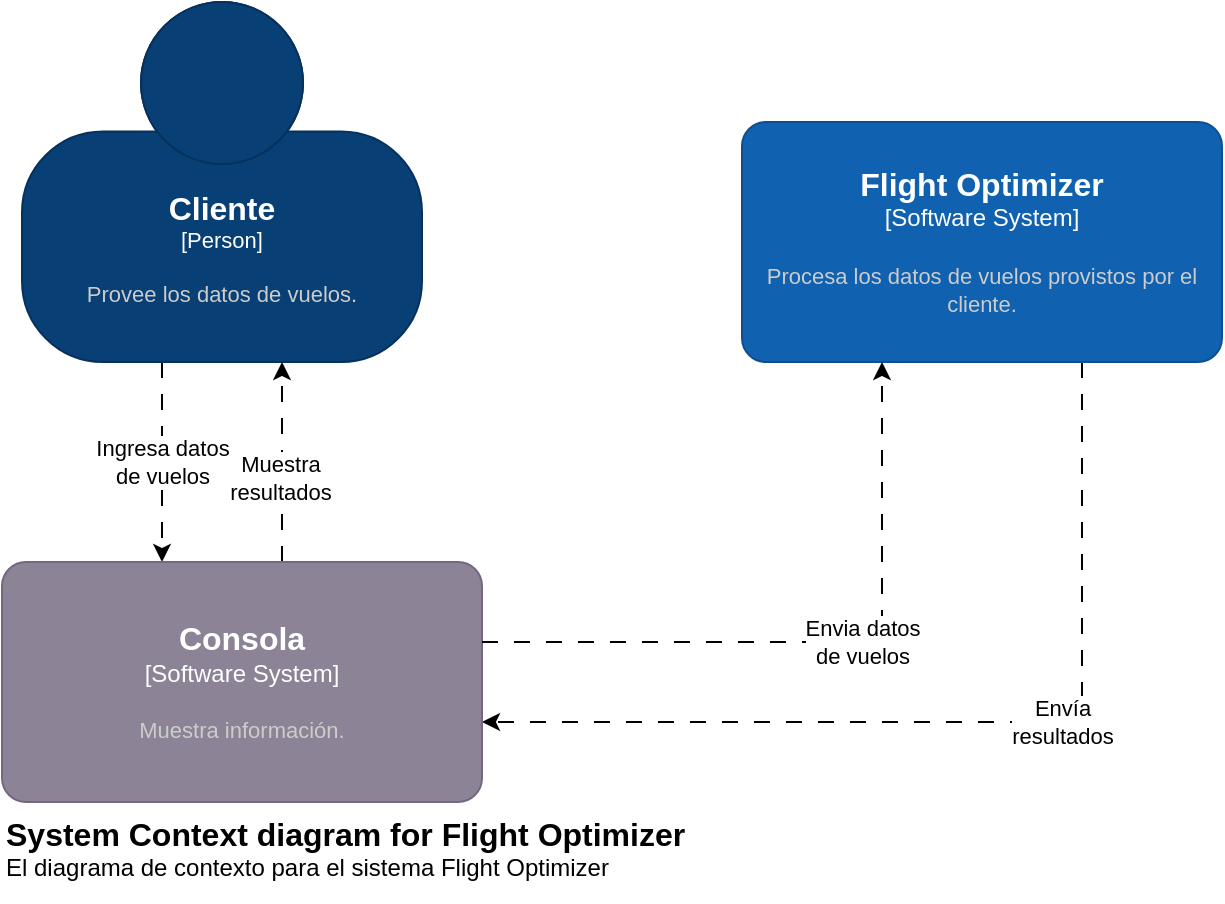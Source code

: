 <mxfile version="20.5.1" type="google" pages="8"><diagram name="Capa1" id="V0aKmFcZMrBBoX7ab7Hi"><mxGraphModel dx="868" dy="478" grid="1" gridSize="10" guides="1" tooltips="1" connect="1" arrows="1" fold="1" page="1" pageScale="1" pageWidth="850" pageHeight="1100" math="0" shadow="0">&#xa;      <root>&#xa;        <mxCell id="0"/>&#xa;        <mxCell id="1" parent="0"/>&#xa;        <mxCell id="Sdf5AA9gZ9jZ3btD_5vj-3" style="edgeStyle=orthogonalEdgeStyle;rounded=0;orthogonalLoop=1;jettySize=auto;html=1;dashed=1;dashPattern=8 8;" parent="1" source="Sdf5AA9gZ9jZ3btD_5vj-1" target="Sdf5AA9gZ9jZ3btD_5vj-4" edge="1">&#xa;          <mxGeometry relative="1" as="geometry">&#xa;            <mxPoint x="370" y="310" as="targetPoint"/>&#xa;            <Array as="points">&#xa;              <mxPoint x="200" y="450"/>&#xa;              <mxPoint x="200" y="450"/>&#xa;            </Array>&#xa;          </mxGeometry>&#xa;        </mxCell>&#xa;        <mxCell id="7VAQnjet6A5GNxTWXYpo-1" value="&lt;div&gt;Ingresa datos&lt;/div&gt;&lt;div&gt;de vuelos&lt;/div&gt;" style="edgeLabel;html=1;align=center;verticalAlign=middle;resizable=0;points=[];" parent="Sdf5AA9gZ9jZ3btD_5vj-3" vertex="1" connectable="0">&#xa;          <mxGeometry relative="1" as="geometry">&#xa;            <mxPoint as="offset"/>&#xa;          </mxGeometry>&#xa;        </mxCell>&#xa;        <object placeholders="1" c4Name="Cliente" c4Type="Person" c4Description="Provee los datos de vuelos." label="&lt;font style=&quot;font-size: 16px&quot;&gt;&lt;b&gt;%c4Name%&lt;/b&gt;&lt;/font&gt;&lt;div&gt;[%c4Type%]&lt;/div&gt;&lt;br&gt;&lt;div&gt;&lt;font style=&quot;font-size: 11px&quot;&gt;&lt;font color=&quot;#cccccc&quot;&gt;%c4Description%&lt;/font&gt;&lt;/div&gt;" id="Sdf5AA9gZ9jZ3btD_5vj-1">&#xa;          <mxCell style="html=1;fontSize=11;dashed=0;whiteSpace=wrap;fillColor=#083F75;strokeColor=#06315C;fontColor=#ffffff;shape=mxgraph.c4.person2;align=center;metaEdit=1;points=[[0.5,0,0],[1,0.5,0],[1,0.75,0],[0.75,1,0],[0.5,1,0],[0.25,1,0],[0,0.75,0],[0,0.5,0]];resizable=0;" parent="1" vertex="1">&#xa;            <mxGeometry x="130" y="220" width="200" height="180" as="geometry"/>&#xa;          </mxCell>&#xa;        </object>&#xa;        <mxCell id="Sdf5AA9gZ9jZ3btD_5vj-5" style="edgeStyle=orthogonalEdgeStyle;rounded=0;orthogonalLoop=1;jettySize=auto;html=1;dashed=1;dashPattern=8 8;" parent="1" source="Sdf5AA9gZ9jZ3btD_5vj-2" target="Sdf5AA9gZ9jZ3btD_5vj-4" edge="1">&#xa;          <mxGeometry relative="1" as="geometry">&#xa;            <Array as="points">&#xa;              <mxPoint x="660" y="580"/>&#xa;            </Array>&#xa;          </mxGeometry>&#xa;        </mxCell>&#xa;        <mxCell id="7VAQnjet6A5GNxTWXYpo-2" value="&lt;div&gt;Envía&lt;/div&gt;&lt;div&gt;resultados&lt;br&gt;&lt;/div&gt;" style="edgeLabel;html=1;align=center;verticalAlign=middle;resizable=0;points=[];" parent="Sdf5AA9gZ9jZ3btD_5vj-5" vertex="1" connectable="0">&#xa;          <mxGeometry x="-0.1" relative="1" as="geometry">&#xa;            <mxPoint x="26" as="offset"/>&#xa;          </mxGeometry>&#xa;        </mxCell>&#xa;        <object placeholders="1" c4Name="Flight Optimizer" c4Type="Software System" c4Description="Procesa los datos de vuelos provistos por el cliente." label="&lt;font style=&quot;font-size: 16px&quot;&gt;&lt;b&gt;%c4Name%&lt;/b&gt;&lt;/font&gt;&lt;div&gt;[%c4Type%]&lt;/div&gt;&lt;br&gt;&lt;div&gt;&lt;font style=&quot;font-size: 11px&quot;&gt;&lt;font color=&quot;#cccccc&quot;&gt;%c4Description%&lt;/font&gt;&lt;/div&gt;" id="Sdf5AA9gZ9jZ3btD_5vj-2">&#xa;          <mxCell style="rounded=1;whiteSpace=wrap;html=1;labelBackgroundColor=none;fillColor=#1061B0;fontColor=#ffffff;align=center;arcSize=10;strokeColor=#0D5091;metaEdit=1;resizable=0;points=[[0.25,0,0],[0.5,0,0],[0.75,0,0],[1,0.25,0],[1,0.5,0],[1,0.75,0],[0.75,1,0],[0.5,1,0],[0.25,1,0],[0,0.75,0],[0,0.5,0],[0,0.25,0]];" parent="1" vertex="1">&#xa;            <mxGeometry x="490" y="280" width="240" height="120" as="geometry"/>&#xa;          </mxCell>&#xa;        </object>&#xa;        <mxCell id="Sdf5AA9gZ9jZ3btD_5vj-6" style="edgeStyle=orthogonalEdgeStyle;rounded=0;orthogonalLoop=1;jettySize=auto;html=1;dashed=1;dashPattern=8 8;" parent="1" source="Sdf5AA9gZ9jZ3btD_5vj-4" target="Sdf5AA9gZ9jZ3btD_5vj-1" edge="1">&#xa;          <mxGeometry relative="1" as="geometry">&#xa;            <Array as="points">&#xa;              <mxPoint x="260" y="450"/>&#xa;              <mxPoint x="260" y="450"/>&#xa;            </Array>&#xa;          </mxGeometry>&#xa;        </mxCell>&#xa;        <mxCell id="6-3J5qcByCLYZrGJUarq-1" value="&lt;div&gt;Muestra&lt;br&gt;&lt;/div&gt;&lt;div&gt;resultados&lt;br&gt;&lt;/div&gt;" style="edgeLabel;html=1;align=center;verticalAlign=middle;resizable=0;points=[];" parent="Sdf5AA9gZ9jZ3btD_5vj-6" vertex="1" connectable="0">&#xa;          <mxGeometry x="-0.159" y="1" relative="1" as="geometry">&#xa;            <mxPoint as="offset"/>&#xa;          </mxGeometry>&#xa;        </mxCell>&#xa;        <object placeholders="1" c4Name="Consola" c4Type="Software System" c4Description="Muestra información." label="&lt;font style=&quot;font-size: 16px&quot;&gt;&lt;b&gt;%c4Name%&lt;/b&gt;&lt;/font&gt;&lt;div&gt;[%c4Type%]&lt;/div&gt;&lt;br&gt;&lt;div&gt;&lt;font style=&quot;font-size: 11px&quot;&gt;&lt;font color=&quot;#cccccc&quot;&gt;%c4Description%&lt;/font&gt;&lt;/div&gt;" id="Sdf5AA9gZ9jZ3btD_5vj-4">&#xa;          <mxCell style="rounded=1;whiteSpace=wrap;html=1;labelBackgroundColor=none;fillColor=#8C8496;fontColor=#ffffff;align=center;arcSize=10;strokeColor=#736782;metaEdit=1;resizable=0;points=[[0.25,0,0],[0.5,0,0],[0.75,0,0],[1,0.25,0],[1,0.5,0],[1,0.75,0],[0.75,1,0],[0.5,1,0],[0.25,1,0],[0,0.75,0],[0,0.5,0],[0,0.25,0]];" parent="1" vertex="1">&#xa;            <mxGeometry x="120" y="500" width="240" height="120" as="geometry"/>&#xa;          </mxCell>&#xa;        </object>&#xa;        <object placeholders="1" c4Name="System Context diagram for Flight Optimizer" c4Type="ContainerScopeBoundary" c4Description="El diagrama de contexto para el sistema Flight Optimizer" label="&lt;font style=&quot;font-size: 16px&quot;&gt;&lt;b&gt;&lt;div style=&quot;text-align: left&quot;&gt;%c4Name%&lt;/div&gt;&lt;/b&gt;&lt;/font&gt;&lt;div style=&quot;text-align: left&quot;&gt;%c4Description%&lt;/div&gt;" id="2fWxIVcv2hveIanKwdGA-1">&#xa;          <mxCell style="text;html=1;strokeColor=none;fillColor=none;align=left;verticalAlign=top;whiteSpace=wrap;rounded=0;metaEdit=1;allowArrows=0;resizable=1;rotatable=0;connectable=0;recursiveResize=0;expand=0;pointerEvents=0;points=[[0.25,0,0],[0.5,0,0],[0.75,0,0],[1,0.25,0],[1,0.5,0],[1,0.75,0],[0.75,1,0],[0.5,1,0],[0.25,1,0],[0,0.75,0],[0,0.5,0],[0,0.25,0]];" parent="1" vertex="1">&#xa;            <mxGeometry x="120" y="620" width="360" height="50" as="geometry"/>&#xa;          </mxCell>&#xa;        </object>&#xa;        <mxCell id="2sRaQuthpF-_65fdrM6E-1" style="edgeStyle=orthogonalEdgeStyle;rounded=0;orthogonalLoop=1;jettySize=auto;html=1;dashed=1;dashPattern=8 8;" parent="1" source="Sdf5AA9gZ9jZ3btD_5vj-4" target="Sdf5AA9gZ9jZ3btD_5vj-2" edge="1">&#xa;          <mxGeometry relative="1" as="geometry">&#xa;            <mxPoint x="210" y="510" as="targetPoint"/>&#xa;            <Array as="points">&#xa;              <mxPoint x="560" y="540"/>&#xa;            </Array>&#xa;            <mxPoint x="210" y="410" as="sourcePoint"/>&#xa;          </mxGeometry>&#xa;        </mxCell>&#xa;        <mxCell id="2sRaQuthpF-_65fdrM6E-2" value="&lt;div&gt;Envia datos&lt;/div&gt;&lt;div&gt;de vuelos&lt;/div&gt;" style="edgeLabel;html=1;align=center;verticalAlign=middle;resizable=0;points=[];" parent="2sRaQuthpF-_65fdrM6E-1" vertex="1" connectable="0">&#xa;          <mxGeometry relative="1" as="geometry">&#xa;            <mxPoint x="20" as="offset"/>&#xa;          </mxGeometry>&#xa;        </mxCell>&#xa;      </root>&#xa;    </mxGraphModel></diagram><diagram id="4VK4LPRrDb0IE4Kp0EUA" name="Capa2"><mxGraphModel grid="1" page="1" gridSize="10" guides="1" tooltips="1" connect="1" arrows="1" fold="1" pageScale="1" pageWidth="850" pageHeight="1100" math="0" shadow="0"><root><mxCell id="0"/><mxCell id="1" parent="0"/><object placeholders="1" c4Name="Flight Optimizer" c4Type="SystemScopeBoundary" c4Application="Software System" label="&lt;font style=&quot;font-size: 16px&quot;&gt;&lt;b&gt;&lt;div style=&quot;text-align: left&quot;&gt;%c4Name%&lt;/div&gt;&lt;/b&gt;&lt;/font&gt;&lt;div style=&quot;text-align: left&quot;&gt;[%c4Application%]&lt;/div&gt;" id="3yO6nDxkP5TGrZ0nWbCh-1"><mxCell style="rounded=1;fontSize=11;whiteSpace=wrap;html=1;dashed=1;arcSize=20;fillColor=none;strokeColor=#666666;fontColor=#333333;labelBackgroundColor=none;align=left;verticalAlign=bottom;labelBorderColor=none;spacingTop=0;spacing=10;dashPattern=8 4;metaEdit=1;rotatable=0;perimeter=rectanglePerimeter;noLabel=0;labelPadding=0;allowArrows=0;connectable=0;expand=0;recursiveResize=0;editable=1;pointerEvents=0;absoluteArcSize=1;points=[[0.25,0,0],[0.5,0,0],[0.75,0,0],[1,0.25,0],[1,0.5,0],[1,0.75,0],[0.75,1,0],[0.5,1,0],[0.25,1,0],[0,0.75,0],[0,0.5,0],[0,0.25,0]];" vertex="1" parent="1"><mxGeometry x="-210" y="-130" width="1500" height="810" as="geometry"/></mxCell></object><mxCell id="ho5M7ZNqVZKx9qSSUWGQ-3" style="edgeStyle=orthogonalEdgeStyle;rounded=0;orthogonalLoop=1;jettySize=auto;html=1;dashed=1;dashPattern=8 8;entryX=0.5;entryY=0;entryDx=0;entryDy=0;entryPerimeter=0;" edge="1" parent="1" source="nFHtH5VLZ7HZycMmdanv-1" target="ho5M7ZNqVZKx9qSSUWGQ-2"><mxGeometry relative="1" as="geometry"><Array as="points"><mxPoint x="520" y="-170"/><mxPoint x="20" y="-170"/></Array></mxGeometry></mxCell><mxCell id="vzH73ccJDQs2pii7_jWA-1" value="&lt;div&gt;Envia datos&lt;/div&gt;&lt;div&gt;de vuelos&lt;/div&gt;&lt;div&gt;(CSV)&lt;br&gt;&lt;/div&gt;" style="edgeLabel;html=1;align=center;verticalAlign=middle;resizable=0;points=[];" vertex="1" connectable="0" parent="ho5M7ZNqVZKx9qSSUWGQ-3"><mxGeometry y="-2" relative="1" as="geometry"><mxPoint x="50" y="-8" as="offset"/></mxGeometry></mxCell><object placeholders="1" c4Name="Cliente" c4Type="Person" c4Description="Provee los datos de vuelos." label="&lt;font style=&quot;font-size: 16px&quot;&gt;&lt;b&gt;%c4Name%&lt;/b&gt;&lt;/font&gt;&lt;div&gt;[%c4Type%]&lt;/div&gt;&lt;br&gt;&lt;div&gt;&lt;font style=&quot;font-size: 11px&quot;&gt;&lt;font color=&quot;#cccccc&quot;&gt;%c4Description%&lt;/font&gt;&lt;/div&gt;" id="ho5M7ZNqVZKx9qSSUWGQ-1"><mxCell style="html=1;fontSize=11;dashed=0;whiteSpace=wrap;fillColor=#083F75;strokeColor=#06315C;fontColor=#ffffff;shape=mxgraph.c4.person2;align=center;metaEdit=1;points=[[0.5,0,0],[1,0.5,0],[1,0.75,0],[0.75,1,0],[0.5,1,0],[0.25,1,0],[0,0.75,0],[0,0.5,0]];resizable=0;" vertex="1" parent="1"><mxGeometry x="965" y="-430" width="200" height="180" as="geometry"/></mxCell></object><mxCell id="ho5M7ZNqVZKx9qSSUWGQ-9" style="rounded=0;orthogonalLoop=1;jettySize=auto;html=1;dashed=1;dashPattern=8 8;edgeStyle=orthogonalEdgeStyle;" edge="1" parent="1" source="ho5M7ZNqVZKx9qSSUWGQ-5" target="BOtJWD_fx5EyxpNZ_f_z-1"><mxGeometry relative="1" as="geometry"><Array as="points"><mxPoint x="210" y="260"/><mxPoint x="210" y="60"/></Array></mxGeometry></mxCell><mxCell id="nFHtH5VLZ7HZycMmdanv-8" value="&lt;div&gt;Envia vuelos con&lt;/div&gt;&lt;div&gt;muchas escalas&lt;br&gt;&lt;/div&gt;&lt;div&gt;(RabbitMQ)&lt;br&gt;&lt;/div&gt;" style="edgeLabel;html=1;align=center;verticalAlign=middle;resizable=0;points=[];" vertex="1" connectable="0" parent="ho5M7ZNqVZKx9qSSUWGQ-9"><mxGeometry x="-0.096" y="4" relative="1" as="geometry"><mxPoint x="4" y="-26" as="offset"/></mxGeometry></mxCell><mxCell id="ho5M7ZNqVZKx9qSSUWGQ-10" style="rounded=0;orthogonalLoop=1;jettySize=auto;html=1;dashed=1;dashPattern=8 8;edgeStyle=orthogonalEdgeStyle;entryX=0.5;entryY=1;entryDx=0;entryDy=0;entryPerimeter=0;" edge="1" parent="1" source="ho5M7ZNqVZKx9qSSUWGQ-5" target="ho5M7ZNqVZKx9qSSUWGQ-6"><mxGeometry relative="1" as="geometry"><Array as="points"><mxPoint x="210" y="260"/><mxPoint x="210" y="420"/><mxPoint x="800" y="420"/></Array></mxGeometry></mxCell><mxCell id="nFHtH5VLZ7HZycMmdanv-9" value="&lt;div&gt;Consulta&lt;/div&gt;&lt;div&gt;vuelos largos&lt;br&gt;&lt;/div&gt;&lt;div&gt;(RabbitMQ)&lt;br&gt;&lt;/div&gt;" style="edgeLabel;html=1;align=center;verticalAlign=middle;resizable=0;points=[];" vertex="1" connectable="0" parent="ho5M7ZNqVZKx9qSSUWGQ-10"><mxGeometry x="-0.08" relative="1" as="geometry"><mxPoint x="-96" as="offset"/></mxGeometry></mxCell><mxCell id="ho5M7ZNqVZKx9qSSUWGQ-11" style="rounded=0;orthogonalLoop=1;jettySize=auto;html=1;dashed=1;dashPattern=8 8;" edge="1" parent="1" source="ho5M7ZNqVZKx9qSSUWGQ-2" target="ho5M7ZNqVZKx9qSSUWGQ-5"><mxGeometry relative="1" as="geometry"/></mxCell><mxCell id="nFHtH5VLZ7HZycMmdanv-10" value="&lt;div&gt;Realiza&lt;/div&gt;&lt;div&gt;consulta&lt;/div&gt;&lt;div&gt;(RabbitMQ)&lt;br&gt;&lt;/div&gt;" style="edgeLabel;html=1;align=center;verticalAlign=middle;resizable=0;points=[];" vertex="1" connectable="0" parent="ho5M7ZNqVZKx9qSSUWGQ-11"><mxGeometry x="-0.089" y="-3" relative="1" as="geometry"><mxPoint x="1" as="offset"/></mxGeometry></mxCell><mxCell id="nFHtH5VLZ7HZycMmdanv-2" style="edgeStyle=orthogonalEdgeStyle;rounded=0;orthogonalLoop=1;jettySize=auto;html=1;dashed=1;dashPattern=8 8;" edge="1" parent="1" target="nFHtH5VLZ7HZycMmdanv-1"><mxGeometry relative="1" as="geometry"><Array as="points"><mxPoint x="775" y="-200"/><mxPoint x="625" y="-200"/></Array><mxPoint x="775" as="sourcePoint"/></mxGeometry></mxCell><mxCell id="nFHtH5VLZ7HZycMmdanv-12" value="&lt;div&gt;Envía&lt;/div&gt;&lt;div&gt;resultados&lt;/div&gt;&lt;div&gt;(CSV)&lt;br&gt;&lt;/div&gt;" style="edgeLabel;html=1;align=center;verticalAlign=middle;resizable=0;points=[];" vertex="1" connectable="0" parent="nFHtH5VLZ7HZycMmdanv-2"><mxGeometry x="-0.544" relative="1" as="geometry"><mxPoint x="-45" y="-99" as="offset"/></mxGeometry></mxCell><object placeholders="1" c4Name="Input Boundary" c4Type="Container" c4Technology="Golang" c4Description="Prepara los datos de vuelos para los workers." label="&lt;font style=&quot;font-size: 16px&quot;&gt;&lt;b&gt;%c4Name%&lt;/b&gt;&lt;/font&gt;&lt;div&gt;[%c4Type%: %c4Technology%]&lt;/div&gt;&lt;br&gt;&lt;div&gt;&lt;font style=&quot;font-size: 11px&quot;&gt;&lt;font color=&quot;#E6E6E6&quot;&gt;%c4Description%&lt;/font&gt;&lt;/div&gt;" id="ho5M7ZNqVZKx9qSSUWGQ-2"><mxCell style="rounded=1;whiteSpace=wrap;html=1;fontSize=11;labelBackgroundColor=none;fillColor=#23A2D9;fontColor=#ffffff;align=center;arcSize=10;strokeColor=#0E7DAD;metaEdit=1;resizable=0;points=[[0.25,0,0],[0.5,0,0],[0.75,0,0],[1,0.25,0],[1,0.5,0],[1,0.75,0],[0.75,1,0],[0.5,1,0],[0.25,1,0],[0,0.75,0],[0,0.5,0],[0,0.25,0]];" vertex="1" parent="1"><mxGeometry x="-100" width="240" height="120" as="geometry"/></mxCell></object><mxCell id="BOtJWD_fx5EyxpNZ_f_z-3" style="edgeStyle=orthogonalEdgeStyle;rounded=0;orthogonalLoop=1;jettySize=auto;html=1;dashed=1;dashPattern=8 8;entryX=0.5;entryY=1;entryDx=0;entryDy=0;entryPerimeter=0;" edge="1" parent="1" source="ho5M7ZNqVZKx9qSSUWGQ-5" target="BOtJWD_fx5EyxpNZ_f_z-2"><mxGeometry relative="1" as="geometry"><Array as="points"><mxPoint x="210" y="260"/><mxPoint x="210" y="470"/><mxPoint x="1060" y="470"/></Array></mxGeometry></mxCell><mxCell id="BOtJWD_fx5EyxpNZ_f_z-5" value="&lt;div&gt;Consulta&lt;/div&gt;&lt;div&gt;estadísticas&lt;/div&gt;&lt;div&gt;de tarifas&lt;br&gt;&lt;/div&gt;&lt;div&gt;(RabbitMQ)&lt;br&gt;&lt;/div&gt;" style="edgeLabel;html=1;align=center;verticalAlign=middle;resizable=0;points=[];" vertex="1" connectable="0" parent="BOtJWD_fx5EyxpNZ_f_z-3"><mxGeometry x="0.034" y="-1" relative="1" as="geometry"><mxPoint x="39" y="-1" as="offset"/></mxGeometry></mxCell><mxCell id="BOtJWD_fx5EyxpNZ_f_z-4" style="edgeStyle=orthogonalEdgeStyle;rounded=0;orthogonalLoop=1;jettySize=auto;html=1;dashed=1;dashPattern=8 8;exitX=0.5;exitY=0;exitDx=0;exitDy=0;exitPerimeter=0;entryX=0;entryY=0.75;entryDx=0;entryDy=0;entryPerimeter=0;" edge="1" parent="1" source="ho5M7ZNqVZKx9qSSUWGQ-7" target="BOtJWD_fx5EyxpNZ_f_z-1"><mxGeometry relative="1" as="geometry"><Array as="points"><mxPoint x="510" y="90"/></Array></mxGeometry></mxCell><mxCell id="BOtJWD_fx5EyxpNZ_f_z-12" value="&lt;div&gt;Responde&lt;/div&gt;&lt;div&gt;Consulta&lt;/div&gt;&lt;div&gt;(RabbitMQ)&lt;br&gt;&lt;/div&gt;" style="edgeLabel;html=1;align=center;verticalAlign=middle;resizable=0;points=[];" vertex="1" connectable="0" parent="BOtJWD_fx5EyxpNZ_f_z-4"><mxGeometry x="-0.14" relative="1" as="geometry"><mxPoint y="-6" as="offset"/></mxGeometry></mxCell><mxCell id="BOtJWD_fx5EyxpNZ_f_z-8" style="edgeStyle=orthogonalEdgeStyle;rounded=0;orthogonalLoop=1;jettySize=auto;html=1;dashed=1;dashPattern=8 8;entryX=0;entryY=0.75;entryDx=0;entryDy=0;entryPerimeter=0;" edge="1" parent="1" source="ho5M7ZNqVZKx9qSSUWGQ-5" target="ho5M7ZNqVZKx9qSSUWGQ-7"><mxGeometry relative="1" as="geometry"><Array as="points"><mxPoint x="210" y="260"/><mxPoint x="210" y="340"/></Array></mxGeometry></mxCell><mxCell id="BOtJWD_fx5EyxpNZ_f_z-11" value="&lt;div&gt;Consulta vuelos&lt;/div&gt;&lt;div&gt;más rápidos&lt;/div&gt;&lt;div&gt;(RabbitMQ)&lt;br&gt;&lt;/div&gt;" style="edgeLabel;html=1;align=center;verticalAlign=middle;resizable=0;points=[];" vertex="1" connectable="0" parent="BOtJWD_fx5EyxpNZ_f_z-8"><mxGeometry x="0.095" y="-1" relative="1" as="geometry"><mxPoint x="76" y="-1" as="offset"/></mxGeometry></mxCell><object placeholders="1" c4Name="Demux" c4Type="Container" c4Technology="Golang" c4Description="Calcula la media general de tarifas. Filtra los vuelos con más de 3 escalas y proyecta los datos sobre las columnas que usan los demás filtros." label="&lt;font style=&quot;font-size: 16px&quot;&gt;&lt;b&gt;%c4Name%&lt;/b&gt;&lt;/font&gt;&lt;div&gt;[%c4Type%: %c4Technology%]&lt;/div&gt;&lt;br&gt;&lt;div&gt;&lt;font style=&quot;font-size: 11px&quot;&gt;&lt;font color=&quot;#E6E6E6&quot;&gt;%c4Description%&lt;/font&gt;&lt;/div&gt;" id="ho5M7ZNqVZKx9qSSUWGQ-5"><mxCell style="rounded=1;whiteSpace=wrap;html=1;fontSize=11;labelBackgroundColor=none;fillColor=#23A2D9;fontColor=#ffffff;align=center;arcSize=10;strokeColor=#0E7DAD;metaEdit=1;resizable=0;points=[[0.25,0,0],[0.5,0,0],[0.75,0,0],[1,0.25,0],[1,0.5,0],[1,0.75,0],[0.75,1,0],[0.5,1,0],[0.25,1,0],[0,0.75,0],[0,0.5,0],[0,0.25,0]];" vertex="1" parent="1"><mxGeometry x="-90" y="200" width="240" height="120" as="geometry"/></mxCell></object><mxCell id="BOtJWD_fx5EyxpNZ_f_z-7" style="edgeStyle=orthogonalEdgeStyle;rounded=0;orthogonalLoop=1;jettySize=auto;html=1;dashed=1;dashPattern=8 8;exitX=0.5;exitY=0;exitDx=0;exitDy=0;exitPerimeter=0;" edge="1" parent="1" source="ho5M7ZNqVZKx9qSSUWGQ-6" target="BOtJWD_fx5EyxpNZ_f_z-1"><mxGeometry relative="1" as="geometry"><Array as="points"><mxPoint x="790" y="220"/><mxPoint x="790" y="220"/></Array></mxGeometry></mxCell><mxCell id="BOtJWD_fx5EyxpNZ_f_z-13" value="&lt;div&gt;Responde&lt;/div&gt;&lt;div&gt;Consulta&lt;/div&gt;&lt;div&gt;(RabbitMQ)&lt;br&gt;&lt;/div&gt;" style="edgeLabel;html=1;align=center;verticalAlign=middle;resizable=0;points=[];" vertex="1" connectable="0" parent="BOtJWD_fx5EyxpNZ_f_z-7"><mxGeometry x="-0.196" y="1" relative="1" as="geometry"><mxPoint x="1" y="-7" as="offset"/></mxGeometry></mxCell><object placeholders="1" c4Name="Filtro Distancia" c4Type="Container" c4Technology="Golang" c4Description="Filtra los vuelos cuya distancia total sea mayor a cuatro veces la distancia directa entre puntos origen-destino." label="&lt;font style=&quot;font-size: 16px&quot;&gt;&lt;b&gt;%c4Name%&lt;/b&gt;&lt;/font&gt;&lt;div&gt;[%c4Type%: %c4Technology%]&lt;/div&gt;&lt;br&gt;&lt;div&gt;&lt;font style=&quot;font-size: 11px&quot;&gt;&lt;font color=&quot;#E6E6E6&quot;&gt;%c4Description%&lt;/font&gt;&lt;/div&gt;" id="ho5M7ZNqVZKx9qSSUWGQ-6"><mxCell style="rounded=1;whiteSpace=wrap;html=1;fontSize=11;labelBackgroundColor=none;fillColor=#23A2D9;fontColor=#ffffff;align=center;arcSize=10;strokeColor=#0E7DAD;metaEdit=1;resizable=0;points=[[0.25,0,0],[0.5,0,0],[0.75,0,0],[1,0.25,0],[1,0.5,0],[1,0.75,0],[0.75,1,0],[0.5,1,0],[0.25,1,0],[0,0.75,0],[0,0.5,0],[0,0.25,0]];" vertex="1" parent="1"><mxGeometry x="680" y="250" width="240" height="120" as="geometry"/></mxCell></object><object placeholders="1" c4Name="Vuelos Más Rápidos" c4Type="Container" c4Technology="Golang" c4Description="Obtiene los 2 vuelos más rápidos para los trayectos con 3 o más escalas." label="&lt;font style=&quot;font-size: 16px&quot;&gt;&lt;b&gt;%c4Name%&lt;/b&gt;&lt;/font&gt;&lt;div&gt;[%c4Type%: %c4Technology%]&lt;/div&gt;&lt;br&gt;&lt;div&gt;&lt;font style=&quot;font-size: 11px&quot;&gt;&lt;font color=&quot;#E6E6E6&quot;&gt;%c4Description%&lt;/font&gt;&lt;/div&gt;" id="ho5M7ZNqVZKx9qSSUWGQ-7"><mxCell style="rounded=1;whiteSpace=wrap;html=1;fontSize=11;labelBackgroundColor=none;fillColor=#23A2D9;fontColor=#ffffff;align=center;arcSize=10;strokeColor=#0E7DAD;metaEdit=1;resizable=0;points=[[0.25,0,0],[0.5,0,0],[0.75,0,0],[1,0.25,0],[1,0.5,0],[1,0.75,0],[0.75,1,0],[0.5,1,0],[0.25,1,0],[0,0.75,0],[0,0.5,0],[0,0.25,0]];" vertex="1" parent="1"><mxGeometry x="400" y="250" width="240" height="120" as="geometry"/></mxCell></object><mxCell id="nFHtH5VLZ7HZycMmdanv-3" style="edgeStyle=orthogonalEdgeStyle;rounded=0;orthogonalLoop=1;jettySize=auto;html=1;dashed=1;dashPattern=8 8;" edge="1" parent="1" source="nFHtH5VLZ7HZycMmdanv-1" target="ho5M7ZNqVZKx9qSSUWGQ-1"><mxGeometry relative="1" as="geometry"><Array as="points"><mxPoint x="785" y="-290"/><mxPoint x="785" y="-290"/></Array><mxPoint x="325" y="-290" as="sourcePoint"/></mxGeometry></mxCell><mxCell id="nFHtH5VLZ7HZycMmdanv-13" value="&lt;div&gt;Muestra resultados&lt;/div&gt;&lt;div&gt;(CSV)&lt;br&gt;&lt;/div&gt;" style="edgeLabel;html=1;align=center;verticalAlign=middle;resizable=0;points=[];" vertex="1" connectable="0" parent="nFHtH5VLZ7HZycMmdanv-3"><mxGeometry x="0.008" relative="1" as="geometry"><mxPoint as="offset"/></mxGeometry></mxCell><object placeholders="1" c4Name="Container diagram for Flight Optimizer" c4Type="ContainerDiagramTitle" c4Description="El diagrama de contenedores para el sistema Flight Optimizer." label="&lt;font style=&quot;font-size: 16px&quot;&gt;&lt;b&gt;&lt;div style=&quot;text-align: left&quot;&gt;%c4Name%&lt;/div&gt;&lt;/b&gt;&lt;/font&gt;&lt;div style=&quot;text-align: left&quot;&gt;%c4Description%&lt;/div&gt;" id="CIElOUX1r249Eu75P-aG-1"><mxCell style="text;html=1;strokeColor=none;fillColor=none;align=left;verticalAlign=top;whiteSpace=wrap;rounded=0;metaEdit=1;allowArrows=0;resizable=1;rotatable=0;connectable=0;recursiveResize=0;expand=0;pointerEvents=0;points=[[0.25,0,0],[0.5,0,0],[0.75,0,0],[1,0.25,0],[1,0.5,0],[1,0.75,0],[0.75,1,0],[0.5,1,0],[0.25,1,0],[0,0.75,0],[0,0.5,0],[0,0.25,0]];" vertex="1" parent="1"><mxGeometry x="-180" y="690" width="360" height="50" as="geometry"/></mxCell></object><mxCell id="F6kiRXmlnhaIHTo1RnHr-1" value="" style="edgeStyle=orthogonalEdgeStyle;rounded=0;orthogonalLoop=1;jettySize=auto;html=1;dashed=1;dashPattern=8 8;" edge="1" parent="1" source="ho5M7ZNqVZKx9qSSUWGQ-1" target="nFHtH5VLZ7HZycMmdanv-1"><mxGeometry relative="1" as="geometry"><Array as="points"><mxPoint x="845" y="-330"/><mxPoint x="845" y="-330"/></Array><mxPoint x="25" y="-40" as="sourcePoint"/><mxPoint x="245" y="90" as="targetPoint"/></mxGeometry></mxCell><mxCell id="F6kiRXmlnhaIHTo1RnHr-2" value="&lt;div&gt;Ingresa datos&lt;br&gt;&lt;/div&gt;&lt;div&gt;de vuelos&lt;/div&gt;&lt;div&gt;(CSV)&lt;/div&gt;" style="edgeLabel;html=1;align=center;verticalAlign=middle;resizable=0;points=[];" vertex="1" connectable="0" parent="F6kiRXmlnhaIHTo1RnHr-1"><mxGeometry x="-0.047" y="-2" relative="1" as="geometry"><mxPoint as="offset"/></mxGeometry></mxCell><object placeholders="1" c4Name="Consola" c4Type="Software System" c4Description="Muestra información." label="&lt;font style=&quot;font-size: 16px&quot;&gt;&lt;b&gt;%c4Name%&lt;/b&gt;&lt;/font&gt;&lt;div&gt;[%c4Type%]&lt;/div&gt;&lt;br&gt;&lt;div&gt;&lt;font style=&quot;font-size: 11px&quot;&gt;&lt;font color=&quot;#cccccc&quot;&gt;%c4Description%&lt;/font&gt;&lt;/div&gt;" id="nFHtH5VLZ7HZycMmdanv-1"><mxCell style="rounded=1;whiteSpace=wrap;html=1;labelBackgroundColor=none;fillColor=#8C8496;fontColor=#ffffff;align=center;arcSize=10;strokeColor=#736782;metaEdit=1;resizable=0;points=[[0.25,0,0],[0.5,0,0],[0.75,0,0],[1,0.25,0],[1,0.5,0],[1,0.75,0],[0.75,1,0],[0.5,1,0],[0.25,1,0],[0,0.75,0],[0,0.5,0],[0,0.25,0]];" vertex="1" parent="1"><mxGeometry x="465" y="-370" width="240" height="120" as="geometry"/></mxCell></object><object placeholders="1" c4Name="Output Boundary" c4Type="Container" c4Technology="Golang" c4Description="Convierte los resultados a formato CSV y los envia al cliente." label="&lt;font style=&quot;font-size: 16px&quot;&gt;&lt;b&gt;%c4Name%&lt;/b&gt;&lt;/font&gt;&lt;div&gt;[%c4Type%: %c4Technology%]&lt;/div&gt;&lt;br&gt;&lt;div&gt;&lt;font style=&quot;font-size: 11px&quot;&gt;&lt;font color=&quot;#E6E6E6&quot;&gt;%c4Description%&lt;/font&gt;&lt;/div&gt;" id="BOtJWD_fx5EyxpNZ_f_z-1"><mxCell style="rounded=1;whiteSpace=wrap;html=1;fontSize=11;labelBackgroundColor=none;fillColor=#23A2D9;fontColor=#ffffff;align=center;arcSize=10;strokeColor=#0E7DAD;metaEdit=1;resizable=0;points=[[0.25,0,0],[0.5,0,0],[0.75,0,0],[1,0.25,0],[1,0.5,0],[1,0.75,0],[0.75,1,0],[0.5,1,0],[0.25,1,0],[0,0.75,0],[0,0.5,0],[0,0.25,0]];" vertex="1" parent="1"><mxGeometry x="630" width="240" height="120" as="geometry"/></mxCell></object><mxCell id="BOtJWD_fx5EyxpNZ_f_z-6" style="edgeStyle=orthogonalEdgeStyle;rounded=0;orthogonalLoop=1;jettySize=auto;html=1;dashed=1;dashPattern=8 8;entryX=1;entryY=0.5;entryDx=0;entryDy=0;entryPerimeter=0;" edge="1" parent="1" target="BOtJWD_fx5EyxpNZ_f_z-1"><mxGeometry relative="1" as="geometry"><Array as="points"><mxPoint x="1060" y="60"/></Array><mxPoint x="1060" y="250" as="sourcePoint"/><mxPoint x="880" y="20" as="targetPoint"/></mxGeometry></mxCell><mxCell id="BOtJWD_fx5EyxpNZ_f_z-14" value="&lt;div&gt;Responde&lt;/div&gt;&lt;div&gt;Consulta&lt;/div&gt;&lt;div&gt;(RabbitMQ)&lt;br&gt;&lt;/div&gt;" style="edgeLabel;html=1;align=center;verticalAlign=middle;resizable=0;points=[];" vertex="1" connectable="0" parent="BOtJWD_fx5EyxpNZ_f_z-6"><mxGeometry x="0.457" y="-3" relative="1" as="geometry"><mxPoint x="87" y="93" as="offset"/></mxGeometry></mxCell><object placeholders="1" c4Name="Promedio y Máximo" c4Type="Container" c4Technology="Golang" c4Description="Calcula el promedio y el máximo por trayecto de los vuelos con precio mayor a la media general de precios." label="&lt;font style=&quot;font-size: 16px&quot;&gt;&lt;b&gt;%c4Name%&lt;/b&gt;&lt;/font&gt;&lt;div&gt;[%c4Type%: %c4Technology%]&lt;/div&gt;&lt;br&gt;&lt;div&gt;&lt;font style=&quot;font-size: 11px&quot;&gt;&lt;font color=&quot;#E6E6E6&quot;&gt;%c4Description%&lt;/font&gt;&lt;/div&gt;" id="BOtJWD_fx5EyxpNZ_f_z-2"><mxCell style="rounded=1;whiteSpace=wrap;html=1;fontSize=11;labelBackgroundColor=none;fillColor=#23A2D9;fontColor=#ffffff;align=center;arcSize=10;strokeColor=#0E7DAD;metaEdit=1;resizable=0;points=[[0.25,0,0],[0.5,0,0],[0.75,0,0],[1,0.25,0],[1,0.5,0],[1,0.75,0],[0.75,1,0],[0.5,1,0],[0.25,1,0],[0,0.75,0],[0,0.5,0],[0,0.25,0]];" vertex="1" parent="1"><mxGeometry x="940" y="250" width="240" height="120" as="geometry"/></mxCell></object><object placeholders="1" c4Name="Heartbeater" c4Type="Container" c4Technology="Golang" c4Description="Controla el estado del resto de los contenedores" label="&lt;font style=&quot;font-size: 16px&quot;&gt;&lt;b&gt;%c4Name%&lt;/b&gt;&lt;/font&gt;&lt;div&gt;[%c4Type%: %c4Technology%]&lt;/div&gt;&lt;br&gt;&lt;div&gt;&lt;font style=&quot;font-size: 11px&quot;&gt;&lt;font color=&quot;#E6E6E6&quot;&gt;%c4Description%&lt;/font&gt;&lt;/div&gt;" id="KtOA0BF3OTLQuFltlbRk-11"><mxCell style="rounded=1;whiteSpace=wrap;html=1;fontSize=11;labelBackgroundColor=none;fillColor=#23A2D9;fontColor=#ffffff;align=center;arcSize=10;strokeColor=#0E7DAD;metaEdit=1;resizable=0;points=[[0.25,0,0],[0.5,0,0],[0.75,0,0],[1,0.25,0],[1,0.5,0],[1,0.75,0],[0.75,1,0],[0.5,1,0],[0.25,1,0],[0,0.75,0],[0,0.5,0],[0,0.25,0]];" vertex="1" parent="1"><mxGeometry x="-90" y="490" width="240" height="120" as="geometry"/></mxCell></object><mxCell id="KtOA0BF3OTLQuFltlbRk-13" style="rounded=0;orthogonalLoop=1;jettySize=auto;html=1;dashed=1;dashPattern=8 8;exitX=1;exitY=0.5;exitDx=0;exitDy=0;exitPerimeter=0;entryX=0.75;entryY=1;entryDx=0;entryDy=0;entryPerimeter=0;" edge="1" parent="1" source="KtOA0BF3OTLQuFltlbRk-11" target="ho5M7ZNqVZKx9qSSUWGQ-6"><mxGeometry relative="1" as="geometry"><mxPoint x="90" y="340" as="sourcePoint"/><mxPoint x="94" y="420" as="targetPoint"/><Array as="points"><mxPoint x="860" y="550"/></Array></mxGeometry></mxCell><mxCell id="KtOA0BF3OTLQuFltlbRk-15" style="rounded=0;orthogonalLoop=1;jettySize=auto;html=1;dashed=1;dashPattern=8 8;exitX=0.5;exitY=0;exitDx=0;exitDy=0;exitPerimeter=0;entryX=0;entryY=0.5;entryDx=0;entryDy=0;entryPerimeter=0;" edge="1" parent="1" source="KtOA0BF3OTLQuFltlbRk-11" target="ho5M7ZNqVZKx9qSSUWGQ-2"><mxGeometry relative="1" as="geometry"><mxPoint x="40" y="440" as="sourcePoint"/><mxPoint x="40" y="330" as="targetPoint"/><Array as="points"><mxPoint x="30" y="380"/><mxPoint x="-170" y="380"/><mxPoint x="-170" y="60"/></Array></mxGeometry></mxCell><mxCell id="KtOA0BF3OTLQuFltlbRk-18" style="rounded=0;orthogonalLoop=1;jettySize=auto;html=1;dashed=1;dashPattern=8 8;exitX=1;exitY=0.5;exitDx=0;exitDy=0;exitPerimeter=0;entryX=0.5;entryY=1;entryDx=0;entryDy=0;entryPerimeter=0;" edge="1" parent="1" source="KtOA0BF3OTLQuFltlbRk-11" target="ho5M7ZNqVZKx9qSSUWGQ-7"><mxGeometry relative="1" as="geometry"><mxPoint x="40" y="440" as="sourcePoint"/><mxPoint x="40" y="330" as="targetPoint"/><Array as="points"><mxPoint x="520" y="550"/></Array></mxGeometry></mxCell><mxCell id="KtOA0BF3OTLQuFltlbRk-19" style="rounded=0;orthogonalLoop=1;jettySize=auto;html=1;dashed=1;dashPattern=8 8;exitX=1;exitY=0.5;exitDx=0;exitDy=0;exitPerimeter=0;entryX=0.75;entryY=1;entryDx=0;entryDy=0;entryPerimeter=0;" edge="1" parent="1" source="KtOA0BF3OTLQuFltlbRk-11" target="BOtJWD_fx5EyxpNZ_f_z-2"><mxGeometry relative="1" as="geometry"><mxPoint x="50" y="450" as="sourcePoint"/><mxPoint x="1132" y="550" as="targetPoint"/><Array as="points"><mxPoint x="1120" y="550"/></Array></mxGeometry></mxCell><mxCell id="KtOA0BF3OTLQuFltlbRk-20" style="rounded=0;orthogonalLoop=1;jettySize=auto;html=1;dashed=1;dashPattern=8 8;exitX=0.5;exitY=0;exitDx=0;exitDy=0;exitPerimeter=0;entryX=0.5;entryY=1;entryDx=0;entryDy=0;entryPerimeter=0;" edge="1" parent="1" source="KtOA0BF3OTLQuFltlbRk-11" target="ho5M7ZNqVZKx9qSSUWGQ-5"><mxGeometry relative="1" as="geometry"><mxPoint x="60" y="460" as="sourcePoint"/><mxPoint x="60" y="350" as="targetPoint"/></mxGeometry></mxCell><mxCell id="KtOA0BF3OTLQuFltlbRk-21" style="rounded=0;orthogonalLoop=1;jettySize=auto;html=1;dashed=1;dashPattern=8 8;exitX=1;exitY=0.5;exitDx=0;exitDy=0;exitPerimeter=0;entryX=1;entryY=0.25;entryDx=0;entryDy=0;entryPerimeter=0;" edge="1" parent="1" source="KtOA0BF3OTLQuFltlbRk-11" target="BOtJWD_fx5EyxpNZ_f_z-1"><mxGeometry relative="1" as="geometry"><mxPoint x="70" y="470" as="sourcePoint"/><mxPoint x="70" y="360" as="targetPoint"/><Array as="points"><mxPoint x="1220" y="550"/><mxPoint x="1220" y="30"/></Array></mxGeometry></mxCell><mxCell id="KtOA0BF3OTLQuFltlbRk-22" value="Controla el estado&lt;br&gt;(UDP)" style="edgeLabel;html=1;align=center;verticalAlign=middle;resizable=0;points=[];" connectable="0" vertex="1" parent="1"><mxGeometry x="280" y="550" as="geometry"/></mxCell><mxCell id="KtOA0BF3OTLQuFltlbRk-23" value="Controla el estado&lt;br&gt;(UDP)" style="edgeLabel;html=1;align=center;verticalAlign=middle;resizable=0;points=[];" connectable="0" vertex="1" parent="1"><mxGeometry x="30" y="440" as="geometry"/></mxCell><object placeholders="1" c4Name="Docker" c4Type="Docker API" c4Description="API de docker disponibilizada a traves del daemon de Docker" label="&lt;font style=&quot;font-size: 16px&quot;&gt;&lt;b&gt;%c4Name%&lt;/b&gt;&lt;/font&gt;&lt;div&gt;[%c4Type%]&lt;/div&gt;&lt;br&gt;&lt;div&gt;&lt;font style=&quot;font-size: 11px&quot;&gt;&lt;font color=&quot;#cccccc&quot;&gt;%c4Description%&lt;/font&gt;&lt;/div&gt;" id="DCDeSrWsT9LM1uSUtVY--1"><mxCell style="rounded=1;whiteSpace=wrap;html=1;labelBackgroundColor=none;fillColor=#8C8496;fontColor=#ffffff;align=center;arcSize=10;strokeColor=#736782;metaEdit=1;resizable=0;points=[[0.25,0,0],[0.5,0,0],[0.75,0,0],[1,0.25,0],[1,0.5,0],[1,0.75,0],[0.75,1,0],[0.5,1,0],[0.25,1,0],[0,0.75,0],[0,0.5,0],[0,0.25,0]];" vertex="1" parent="1"><mxGeometry x="-570" y="490" width="240" height="120" as="geometry"/></mxCell></object><mxCell id="DCDeSrWsT9LM1uSUtVY--2" style="edgeStyle=orthogonalEdgeStyle;rounded=0;orthogonalLoop=1;jettySize=auto;html=1;dashed=1;dashPattern=8 8;startArrow=classic;startFill=1;endArrow=none;endFill=0;exitX=1;exitY=0.5;exitDx=0;exitDy=0;exitPerimeter=0;entryX=0;entryY=0.5;entryDx=0;entryDy=0;entryPerimeter=0;" edge="1" parent="1" source="DCDeSrWsT9LM1uSUtVY--1"><mxGeometry relative="1" as="geometry"><Array as="points"/><mxPoint x="110" y="800" as="sourcePoint"/><mxPoint x="-80" y="550" as="targetPoint"/></mxGeometry></mxCell><mxCell id="DCDeSrWsT9LM1uSUtVY--3" value="Request para instanciar&lt;br&gt;contenedores" style="edgeLabel;html=1;align=center;verticalAlign=middle;resizable=0;points=[];" connectable="0" vertex="1" parent="1"><mxGeometry x="-200" y="550" as="geometry"/></mxCell></root></mxGraphModel></diagram><diagram id="a4GH23tJ-PzenRf8MUEK" name="Capa3-Boundaries"><mxGraphModel grid="1" page="1" gridSize="10" guides="1" tooltips="1" connect="1" arrows="1" fold="1" pageScale="1" pageWidth="850" pageHeight="1100" math="0" shadow="0"><root><mxCell id="0"/><mxCell id="1" parent="0"/><object placeholders="1" c4Name="Input Boundary" c4Type="ContainerScopeBoundary" c4Application="Container" label="&lt;font style=&quot;font-size: 16px&quot;&gt;&lt;b&gt;&lt;div style=&quot;text-align: left&quot;&gt;%c4Name%&lt;/div&gt;&lt;/b&gt;&lt;/font&gt;&lt;div style=&quot;text-align: left&quot;&gt;[%c4Application%]&lt;/div&gt;" id="mBINOJE2ZGo54DC58A5B-1"><mxCell style="rounded=1;fontSize=11;whiteSpace=wrap;html=1;dashed=1;arcSize=20;fillColor=none;strokeColor=#666666;fontColor=#333333;labelBackgroundColor=none;align=left;verticalAlign=bottom;labelBorderColor=none;spacingTop=0;spacing=10;dashPattern=8 4;metaEdit=1;rotatable=0;perimeter=rectanglePerimeter;noLabel=0;labelPadding=0;allowArrows=0;connectable=0;expand=0;recursiveResize=0;editable=1;pointerEvents=0;absoluteArcSize=1;points=[[0.25,0,0],[0.5,0,0],[0.75,0,0],[1,0.25,0],[1,0.5,0],[1,0.75,0],[0.75,1,0],[0.5,1,0],[0.25,1,0],[0,0.75,0],[0,0.5,0],[0,0.25,0]];" vertex="1" parent="1"><mxGeometry x="190" y="-90" width="280" height="310" as="geometry"/></mxCell></object><mxCell id="4mCkLbSu5lydg45IY8-H-1" style="edgeStyle=orthogonalEdgeStyle;rounded=0;orthogonalLoop=1;jettySize=auto;html=1;dashed=1;dashPattern=8 8;" edge="1" parent="1" source="mBINOJE2ZGo54DC58A5B-2" target="mBINOJE2ZGo54DC58A5B-7"><mxGeometry relative="1" as="geometry"><Array as="points"><mxPoint x="-40" y="160"/><mxPoint x="-40" y="160"/></Array></mxGeometry></mxCell><mxCell id="4mCkLbSu5lydg45IY8-H-2" value="&lt;div&gt;Ingreso de&lt;/div&gt;&lt;div&gt;datos&lt;/div&gt;&lt;div&gt;(CSV)&lt;br&gt;&lt;/div&gt;" style="edgeLabel;html=1;align=center;verticalAlign=middle;resizable=0;points=[];" vertex="1" connectable="0" parent="4mCkLbSu5lydg45IY8-H-1"><mxGeometry x="-0.013" y="-1" relative="1" as="geometry"><mxPoint as="offset"/></mxGeometry></mxCell><object placeholders="1" c4Name="Cliente" c4Type="Person" c4Description="Provee los datos de vuelos." label="&lt;font style=&quot;font-size: 16px&quot;&gt;&lt;b&gt;%c4Name%&lt;/b&gt;&lt;/font&gt;&lt;div&gt;[%c4Type%]&lt;/div&gt;&lt;br&gt;&lt;div&gt;&lt;font style=&quot;font-size: 11px&quot;&gt;&lt;font color=&quot;#cccccc&quot;&gt;%c4Description%&lt;/font&gt;&lt;/div&gt;" id="mBINOJE2ZGo54DC58A5B-2"><mxCell style="html=1;fontSize=11;dashed=0;whiteSpace=wrap;fillColor=#083F75;strokeColor=#06315C;fontColor=#ffffff;shape=mxgraph.c4.person2;align=center;metaEdit=1;points=[[0.5,0,0],[1,0.5,0],[1,0.75,0],[0.75,1,0],[0.5,1,0],[0.25,1,0],[0,0.75,0],[0,0.5,0]];resizable=0;" vertex="1" parent="1"><mxGeometry x="-100" y="-90" width="200" height="180" as="geometry"/></mxCell></object><mxCell id="mBINOJE2ZGo54DC58A5B-10" style="edgeStyle=orthogonalEdgeStyle;rounded=0;orthogonalLoop=1;jettySize=auto;html=1;dashed=1;dashPattern=8 8;exitX=1;exitY=0.25;exitDx=0;exitDy=0;exitPerimeter=0;" edge="1" parent="1" source="mBINOJE2ZGo54DC58A5B-3" target="mBINOJE2ZGo54DC58A5B-9"><mxGeometry relative="1" as="geometry"><Array as="points"><mxPoint x="500" y="80"/><mxPoint x="500" y="-20"/></Array></mxGeometry></mxCell><mxCell id="8BhIZX_u5_OBPNACJ6y9-2" value="&lt;div&gt;Envia coordenadas&lt;/div&gt;&lt;div&gt;de aeropuertos&lt;br&gt;&lt;/div&gt;" style="edgeLabel;html=1;align=center;verticalAlign=middle;resizable=0;points=[];" vertex="1" connectable="0" parent="mBINOJE2ZGo54DC58A5B-10"><mxGeometry x="0.021" y="1" relative="1" as="geometry"><mxPoint x="37" y="1" as="offset"/></mxGeometry></mxCell><mxCell id="4mCkLbSu5lydg45IY8-H-3" style="edgeStyle=orthogonalEdgeStyle;rounded=0;orthogonalLoop=1;jettySize=auto;html=1;dashed=1;dashPattern=8 8;" edge="1" parent="1" source="mBINOJE2ZGo54DC58A5B-7" target="mBINOJE2ZGo54DC58A5B-3"><mxGeometry relative="1" as="geometry"><Array as="points"><mxPoint x="160" y="230"/><mxPoint x="160" y="130"/></Array></mxGeometry></mxCell><mxCell id="QDs9pbRXK0qgMFBVVcnp-1" value="&lt;div&gt;Envia datos&lt;/div&gt;&lt;div&gt;de vuelos&lt;/div&gt;&lt;div&gt;(CSV)&lt;br&gt;&lt;/div&gt;" style="edgeLabel;html=1;align=center;verticalAlign=middle;resizable=0;points=[];" vertex="1" connectable="0" parent="4mCkLbSu5lydg45IY8-H-3"><mxGeometry x="-0.067" relative="1" as="geometry"><mxPoint x="-10" y="-21" as="offset"/></mxGeometry></mxCell><object placeholders="1" c4Name="Input Boundary" c4Type="Component" c4Technology="Golang" c4Description="Parsea los datos de vuelos y de coordenadas de aeropuertos. Preparendolos para los workers." label="&lt;font style=&quot;font-size: 16px&quot;&gt;&lt;b&gt;%c4Name%&lt;/b&gt;&lt;/font&gt;&lt;div&gt;[%c4Type%: %c4Technology%]&lt;/div&gt;&lt;br&gt;&lt;div&gt;&lt;font style=&quot;font-size: 11px&quot;&gt;%c4Description%&lt;/font&gt;&lt;/div&gt;" id="mBINOJE2ZGo54DC58A5B-3"><mxCell style="rounded=1;whiteSpace=wrap;html=1;labelBackgroundColor=none;fillColor=#63BEF2;fontColor=#ffffff;align=center;arcSize=6;strokeColor=#2086C9;metaEdit=1;resizable=0;points=[[0.25,0,0],[0.5,0,0],[0.75,0,0],[1,0.25,0],[1,0.5,0],[1,0.75,0],[0.75,1,0],[0.5,1,0],[0.25,1,0],[0,0.75,0],[0,0.5,0],[0,0.25,0]];" vertex="1" parent="1"><mxGeometry x="210" y="50" width="240" height="120" as="geometry"/></mxCell></object><mxCell id="mBINOJE2ZGo54DC58A5B-6" style="edgeStyle=orthogonalEdgeStyle;rounded=0;orthogonalLoop=1;jettySize=auto;html=1;dashed=1;dashPattern=8 8;" edge="1" parent="1" source="mBINOJE2ZGo54DC58A5B-4" target="mBINOJE2ZGo54DC58A5B-7"><mxGeometry relative="1" as="geometry"><mxPoint x="150" y="570" as="targetPoint"/><Array as="points"><mxPoint y="320"/></Array></mxGeometry></mxCell><mxCell id="8BhIZX_u5_OBPNACJ6y9-4" value="&lt;div&gt;Salida de datos&lt;/div&gt;&lt;div&gt;(CSV)&lt;br&gt;&lt;/div&gt;" style="edgeLabel;html=1;align=center;verticalAlign=middle;resizable=0;points=[];" vertex="1" connectable="0" parent="mBINOJE2ZGo54DC58A5B-6"><mxGeometry x="0.235" y="2" relative="1" as="geometry"><mxPoint x="38" y="-2" as="offset"/></mxGeometry></mxCell><object placeholders="1" c4Name="Output Boundary" c4Type="Component" c4Technology="Golang" c4Description="Obtiene resultados y los envía a la consola." label="&lt;font style=&quot;font-size: 16px&quot;&gt;&lt;b&gt;%c4Name%&lt;/b&gt;&lt;/font&gt;&lt;div&gt;[%c4Type%: %c4Technology%]&lt;/div&gt;&lt;br&gt;&lt;div&gt;&lt;font style=&quot;font-size: 11px&quot;&gt;%c4Description%&lt;/font&gt;&lt;/div&gt;" id="mBINOJE2ZGo54DC58A5B-4"><mxCell style="rounded=1;whiteSpace=wrap;html=1;labelBackgroundColor=none;fillColor=#63BEF2;fontColor=#ffffff;align=center;arcSize=6;strokeColor=#2086C9;metaEdit=1;resizable=0;points=[[0.25,0,0],[0.5,0,0],[0.75,0,0],[1,0.25,0],[1,0.5,0],[1,0.75,0],[0.75,1,0],[0.5,1,0],[0.25,1,0],[0,0.75,0],[0,0.5,0],[0,0.25,0]];" vertex="1" parent="1"><mxGeometry x="210" y="260" width="240" height="120" as="geometry"/></mxCell></object><mxCell id="mBINOJE2ZGo54DC58A5B-8" style="edgeStyle=orthogonalEdgeStyle;rounded=0;orthogonalLoop=1;jettySize=auto;html=1;dashed=1;dashPattern=8 8;" edge="1" parent="1" source="mBINOJE2ZGo54DC58A5B-7" target="mBINOJE2ZGo54DC58A5B-2"><mxGeometry relative="1" as="geometry"><Array as="points"><mxPoint x="40" y="160"/><mxPoint x="40" y="160"/></Array></mxGeometry></mxCell><mxCell id="8BhIZX_u5_OBPNACJ6y9-5" value="&lt;div&gt;Muestra datos&lt;/div&gt;&lt;div&gt;(CSV)&lt;br&gt;&lt;/div&gt;" style="edgeLabel;html=1;align=center;verticalAlign=middle;resizable=0;points=[];" vertex="1" connectable="0" parent="mBINOJE2ZGo54DC58A5B-8"><mxGeometry x="0.054" y="1" relative="1" as="geometry"><mxPoint as="offset"/></mxGeometry></mxCell><object placeholders="1" c4Name="Consola" c4Type="Software System" c4Description="Muestra información." label="&lt;font style=&quot;font-size: 16px&quot;&gt;&lt;b&gt;%c4Name%&lt;/b&gt;&lt;/font&gt;&lt;div&gt;[%c4Type%]&lt;/div&gt;&lt;br&gt;&lt;div&gt;&lt;font style=&quot;font-size: 11px&quot;&gt;&lt;font color=&quot;#cccccc&quot;&gt;%c4Description%&lt;/font&gt;&lt;/div&gt;" id="mBINOJE2ZGo54DC58A5B-7"><mxCell style="rounded=1;whiteSpace=wrap;html=1;labelBackgroundColor=none;fillColor=#8C8496;fontColor=#ffffff;align=center;arcSize=10;strokeColor=#736782;metaEdit=1;resizable=0;points=[[0.25,0,0],[0.5,0,0],[0.75,0,0],[1,0.25,0],[1,0.5,0],[1,0.75,0],[0.75,1,0],[0.5,1,0],[0.25,1,0],[0,0.75,0],[0,0.5,0],[0,0.25,0]];" vertex="1" parent="1"><mxGeometry x="-120" y="170" width="240" height="120" as="geometry"/></mxCell></object><object placeholders="1" c4Type="Middleware" c4Container="Container" c4Technology="RabbitMQ, Golang" c4Description="Cola de coordenadas." label="&lt;font style=&quot;font-size: 16px&quot;&gt;&lt;b&gt;%c4Type%&lt;/b&gt;&lt;/font&gt;&lt;div&gt;[%c4Container%:&amp;nbsp;%c4Technology%]&lt;/div&gt;&lt;br&gt;&lt;div&gt;&lt;font style=&quot;font-size: 11px&quot;&gt;&lt;font color=&quot;#E6E6E6&quot;&gt;%c4Description%&lt;/font&gt;&lt;/div&gt;" id="mBINOJE2ZGo54DC58A5B-9"><mxCell style="shape=cylinder3;size=15;direction=south;whiteSpace=wrap;html=1;boundedLbl=1;rounded=0;labelBackgroundColor=none;fillColor=#23A2D9;fontSize=12;fontColor=#ffffff;align=center;strokeColor=#0E7DAD;metaEdit=1;points=[[0.5,0,0],[1,0.25,0],[1,0.5,0],[1,0.75,0],[0.5,1,0],[0,0.75,0],[0,0.5,0],[0,0.25,0]];resizable=0;" vertex="1" parent="1"><mxGeometry x="680" y="-80" width="240" height="120" as="geometry"/></mxCell></object><mxCell id="mBINOJE2ZGo54DC58A5B-12" style="edgeStyle=orthogonalEdgeStyle;rounded=0;orthogonalLoop=1;jettySize=auto;html=1;dashed=1;dashPattern=8 8;" edge="1" parent="1" source="mBINOJE2ZGo54DC58A5B-13" target="mBINOJE2ZGo54DC58A5B-4"><mxGeometry relative="1" as="geometry"><mxPoint x="560" y="370" as="sourcePoint"/></mxGeometry></mxCell><mxCell id="8BhIZX_u5_OBPNACJ6y9-3" value="&lt;div&gt;Vuelven los&lt;/div&gt;&lt;div&gt;resultados&lt;/div&gt;" style="edgeLabel;html=1;align=center;verticalAlign=middle;resizable=0;points=[];" vertex="1" connectable="0" parent="mBINOJE2ZGo54DC58A5B-12"><mxGeometry x="-0.043" y="2" relative="1" as="geometry"><mxPoint as="offset"/></mxGeometry></mxCell><object placeholders="1" c4Type="Middleware" c4Container="Container" c4Technology="RabbitMQ, Golang" c4Description="Cola de resultados." label="&lt;font style=&quot;font-size: 16px&quot;&gt;&lt;b&gt;%c4Type%&lt;/b&gt;&lt;/font&gt;&lt;div&gt;[%c4Container%:&amp;nbsp;%c4Technology%]&lt;/div&gt;&lt;br&gt;&lt;div&gt;&lt;font style=&quot;font-size: 11px&quot;&gt;&lt;font color=&quot;#E6E6E6&quot;&gt;%c4Description%&lt;/font&gt;&lt;/div&gt;" id="mBINOJE2ZGo54DC58A5B-13"><mxCell style="shape=cylinder3;size=15;direction=south;whiteSpace=wrap;html=1;boundedLbl=1;rounded=0;labelBackgroundColor=none;fillColor=#23A2D9;fontSize=12;fontColor=#ffffff;align=center;strokeColor=#0E7DAD;metaEdit=1;points=[[0.5,0,0],[1,0.25,0],[1,0.5,0],[1,0.75,0],[0.5,1,0],[0,0.75,0],[0,0.5,0],[0,0.25,0]];resizable=0;" vertex="1" parent="1"><mxGeometry x="540" y="260" width="240" height="120" as="geometry"/></mxCell></object><object placeholders="1" c4Name="Component diagrams for Flight Optimizer - Boundaries" c4Type="ContainerDiagramTitle" c4Description="El diagrama de componentes para la interfaz del sistema con la que se comunica el cliente." label="&lt;font style=&quot;font-size: 16px&quot;&gt;&lt;b&gt;&lt;div style=&quot;text-align: left&quot;&gt;%c4Name%&lt;/div&gt;&lt;/b&gt;&lt;/font&gt;&lt;div style=&quot;text-align: left&quot;&gt;%c4Description%&lt;/div&gt;" id="NtT2sLewx1wuq6glijiS-1"><mxCell style="text;html=1;strokeColor=none;fillColor=none;align=left;verticalAlign=top;whiteSpace=wrap;rounded=0;metaEdit=1;allowArrows=0;resizable=1;rotatable=0;connectable=0;recursiveResize=0;expand=0;pointerEvents=0;points=[[0.25,0,0],[0.5,0,0],[0.75,0,0],[1,0.25,0],[1,0.5,0],[1,0.75,0],[0.75,1,0],[0.5,1,0],[0.25,1,0],[0,0.75,0],[0,0.5,0],[0,0.25,0]];" vertex="1" parent="1"><mxGeometry x="-120" y="360" width="270" height="60" as="geometry"/></mxCell></object><mxCell id="nOvskURUcRNgY6vPmoBd-4" style="edgeStyle=orthogonalEdgeStyle;rounded=0;orthogonalLoop=1;jettySize=auto;html=1;dashed=1;dashPattern=8 8;" edge="1" parent="1" source="mBINOJE2ZGo54DC58A5B-3" target="nOvskURUcRNgY6vPmoBd-3"><mxGeometry relative="1" as="geometry"><mxPoint x="720" y="130" as="sourcePoint"/></mxGeometry></mxCell><mxCell id="EMaNBHQobgLAE9KXXZak-1" value="&lt;div&gt;Envia&lt;/div&gt;&lt;div&gt;vuelos&lt;/div&gt;" style="edgeLabel;html=1;align=center;verticalAlign=middle;resizable=0;points=[];" vertex="1" connectable="0" parent="nOvskURUcRNgY6vPmoBd-4"><mxGeometry x="-0.061" y="-1" relative="1" as="geometry"><mxPoint as="offset"/></mxGeometry></mxCell><object placeholders="1" c4Type="Middleware" c4Container="Container" c4Technology="RabbitMQ, Golang" c4Description="Cola de vuelos." label="&lt;font style=&quot;font-size: 16px&quot;&gt;&lt;b&gt;%c4Type%&lt;/b&gt;&lt;/font&gt;&lt;div&gt;[%c4Container%:&amp;nbsp;%c4Technology%]&lt;/div&gt;&lt;br&gt;&lt;div&gt;&lt;font style=&quot;font-size: 11px&quot;&gt;&lt;font color=&quot;#E6E6E6&quot;&gt;%c4Description%&lt;/font&gt;&lt;/div&gt;" id="nOvskURUcRNgY6vPmoBd-3"><mxCell style="shape=cylinder3;size=15;direction=south;whiteSpace=wrap;html=1;boundedLbl=1;rounded=0;labelBackgroundColor=none;fillColor=#23A2D9;fontSize=12;fontColor=#ffffff;align=center;strokeColor=#0E7DAD;metaEdit=1;points=[[0.5,0,0],[1,0.25,0],[1,0.5,0],[1,0.75,0],[0.5,1,0],[0,0.75,0],[0,0.5,0],[0,0.25,0]];resizable=0;" vertex="1" parent="1"><mxGeometry x="540" y="90" width="240" height="120" as="geometry"/></mxCell></object><object placeholders="1" c4Name="Output Boundary" c4Type="ContainerScopeBoundary" c4Application="Container" label="&lt;font style=&quot;font-size: 16px&quot;&gt;&lt;b&gt;&lt;div style=&quot;text-align: left&quot;&gt;%c4Name%&lt;/div&gt;&lt;/b&gt;&lt;/font&gt;&lt;div style=&quot;text-align: left&quot;&gt;[%c4Application%]&lt;/div&gt;" id="5AMcygcg2ZTOZ4vUBK0a-1"><mxCell style="rounded=1;fontSize=11;whiteSpace=wrap;html=1;dashed=1;arcSize=20;fillColor=none;strokeColor=#666666;fontColor=#333333;labelBackgroundColor=none;align=left;verticalAlign=bottom;labelBorderColor=none;spacingTop=0;spacing=10;dashPattern=8 4;metaEdit=1;rotatable=0;perimeter=rectanglePerimeter;noLabel=0;labelPadding=0;allowArrows=0;connectable=0;expand=0;recursiveResize=0;editable=1;pointerEvents=0;absoluteArcSize=1;points=[[0.25,0,0],[0.5,0,0],[0.75,0,0],[1,0.25,0],[1,0.5,0],[1,0.75,0],[0.75,1,0],[0.5,1,0],[0.25,1,0],[0,0.75,0],[0,0.5,0],[0,0.25,0]];" vertex="1" parent="1"><mxGeometry x="190" y="240" width="280" height="320" as="geometry"/></mxCell></object><object placeholders="1" c4Name="Beater Client" c4Type="Component" c4Technology="Golang" c4Description="Responde a los requests del Beater server" label="&lt;font style=&quot;font-size: 16px&quot;&gt;&lt;b&gt;%c4Name%&lt;/b&gt;&lt;/font&gt;&lt;div&gt;[%c4Type%: %c4Technology%]&lt;/div&gt;&lt;br&gt;&lt;div&gt;&lt;font style=&quot;font-size: 11px&quot;&gt;%c4Description%&lt;/font&gt;&lt;/div&gt;" id="qLbnMPp0esfolQevLUV4-1"><mxCell style="rounded=1;whiteSpace=wrap;html=1;labelBackgroundColor=none;fillColor=#63BEF2;fontColor=#ffffff;align=center;arcSize=6;strokeColor=#2086C9;metaEdit=1;resizable=0;points=[[0.25,0,0],[0.5,0,0],[0.75,0,0],[1,0.25,0],[1,0.5,0],[1,0.75,0],[0.75,1,0],[0.5,1,0],[0.25,1,0],[0,0.75,0],[0,0.5,0],[0,0.25,0]];" vertex="1" parent="1"><mxGeometry x="210" y="-80" width="240" height="120" as="geometry"/></mxCell></object><object placeholders="1" c4Name="Heartbeater" c4Type="Beater Server" c4Description="Heartbeater que controla el estado del worker" label="&lt;font style=&quot;font-size: 16px&quot;&gt;&lt;b&gt;%c4Name%&lt;/b&gt;&lt;/font&gt;&lt;div&gt;[%c4Type%]&lt;/div&gt;&lt;br&gt;&lt;div&gt;&lt;font style=&quot;font-size: 11px&quot;&gt;&lt;font color=&quot;#cccccc&quot;&gt;%c4Description%&lt;/font&gt;&lt;/div&gt;" id="qLbnMPp0esfolQevLUV4-2"><mxCell style="rounded=1;whiteSpace=wrap;html=1;labelBackgroundColor=none;fillColor=#1061B0;fontColor=#ffffff;align=center;arcSize=10;strokeColor=#0D5091;metaEdit=1;resizable=0;points=[[0.25,0,0],[0.5,0,0],[0.75,0,0],[1,0.25,0],[1,0.5,0],[1,0.75,0],[0.75,1,0],[0.5,1,0],[0.25,1,0],[0,0.75,0],[0,0.5,0],[0,0.25,0]];" vertex="1" parent="1"><mxGeometry x="210" y="-370" width="240" height="120" as="geometry"/></mxCell></object><mxCell id="qLbnMPp0esfolQevLUV4-3" style="edgeStyle=orthogonalEdgeStyle;rounded=0;orthogonalLoop=1;jettySize=auto;html=1;dashed=1;dashPattern=8 8;exitX=0.25;exitY=1;exitDx=0;exitDy=0;exitPerimeter=0;entryX=0.25;entryY=0;entryDx=0;entryDy=0;entryPerimeter=0;" edge="1" parent="1" source="qLbnMPp0esfolQevLUV4-2" target="qLbnMPp0esfolQevLUV4-1"><mxGeometry relative="1" as="geometry"><Array as="points"/><mxPoint x="190" y="-370" as="sourcePoint"/><mxPoint x="340" y="-140" as="targetPoint"/></mxGeometry></mxCell><mxCell id="qLbnMPp0esfolQevLUV4-4" style="edgeStyle=orthogonalEdgeStyle;rounded=0;orthogonalLoop=1;jettySize=auto;html=1;dashed=1;dashPattern=8 8;entryX=0.75;entryY=0;entryDx=0;entryDy=0;entryPerimeter=0;startArrow=classic;startFill=1;endArrow=none;endFill=0;exitX=0.75;exitY=1;exitDx=0;exitDy=0;exitPerimeter=0;" edge="1" parent="1" source="qLbnMPp0esfolQevLUV4-2" target="qLbnMPp0esfolQevLUV4-1"><mxGeometry relative="1" as="geometry"><Array as="points"/><mxPoint x="390" y="-10" as="sourcePoint"/><mxPoint x="280" y="-170" as="targetPoint"/></mxGeometry></mxCell><mxCell id="qLbnMPp0esfolQevLUV4-5" value="&lt;div&gt;Reply del cliente&lt;/div&gt;&lt;div&gt;(UDP)&lt;br&gt;&lt;/div&gt;" style="edgeLabel;html=1;align=center;verticalAlign=middle;resizable=0;points=[];" connectable="0" vertex="1" parent="1"><mxGeometry x="390" y="-180" as="geometry"/></mxCell><mxCell id="qLbnMPp0esfolQevLUV4-6" value="&lt;div&gt;Request del heartbeater&lt;br&gt;&lt;/div&gt;&lt;div&gt;(UDP)&lt;br&gt;&lt;/div&gt;" style="edgeLabel;html=1;align=center;verticalAlign=middle;resizable=0;points=[];" connectable="0" vertex="1" parent="1"><mxGeometry x="275" y="-180" as="geometry"/></mxCell><object placeholders="1" c4Name="Beater Client" c4Type="Component" c4Technology="Golang" c4Description="Responde a los requests del Beater server" label="&lt;font style=&quot;font-size: 16px&quot;&gt;&lt;b&gt;%c4Name%&lt;/b&gt;&lt;/font&gt;&lt;div&gt;[%c4Type%: %c4Technology%]&lt;/div&gt;&lt;br&gt;&lt;div&gt;&lt;font style=&quot;font-size: 11px&quot;&gt;%c4Description%&lt;/font&gt;&lt;/div&gt;" id="qLbnMPp0esfolQevLUV4-7"><mxCell style="rounded=1;whiteSpace=wrap;html=1;labelBackgroundColor=none;fillColor=#63BEF2;fontColor=#ffffff;align=center;arcSize=6;strokeColor=#2086C9;metaEdit=1;resizable=0;points=[[0.25,0,0],[0.5,0,0],[0.75,0,0],[1,0.25,0],[1,0.5,0],[1,0.75,0],[0.75,1,0],[0.5,1,0],[0.25,1,0],[0,0.75,0],[0,0.5,0],[0,0.25,0]];" vertex="1" parent="1"><mxGeometry x="210" y="390" width="240" height="120" as="geometry"/></mxCell></object><object placeholders="1" c4Name="Heartbeater" c4Type="Beater Server" c4Description="Heartbeater que controla el estado del worker" label="&lt;font style=&quot;font-size: 16px&quot;&gt;&lt;b&gt;%c4Name%&lt;/b&gt;&lt;/font&gt;&lt;div&gt;[%c4Type%]&lt;/div&gt;&lt;br&gt;&lt;div&gt;&lt;font style=&quot;font-size: 11px&quot;&gt;&lt;font color=&quot;#cccccc&quot;&gt;%c4Description%&lt;/font&gt;&lt;/div&gt;" id="qLbnMPp0esfolQevLUV4-8"><mxCell style="rounded=1;whiteSpace=wrap;html=1;labelBackgroundColor=none;fillColor=#1061B0;fontColor=#ffffff;align=center;arcSize=10;strokeColor=#0D5091;metaEdit=1;resizable=0;points=[[0.25,0,0],[0.5,0,0],[0.75,0,0],[1,0.25,0],[1,0.5,0],[1,0.75,0],[0.75,1,0],[0.5,1,0],[0.25,1,0],[0,0.75,0],[0,0.5,0],[0,0.25,0]];" vertex="1" parent="1"><mxGeometry x="210" y="730" width="240" height="120" as="geometry"/></mxCell></object><mxCell id="qLbnMPp0esfolQevLUV4-9" style="edgeStyle=orthogonalEdgeStyle;rounded=0;orthogonalLoop=1;jettySize=auto;html=1;dashed=1;dashPattern=8 8;exitX=0.25;exitY=0;exitDx=0;exitDy=0;exitPerimeter=0;entryX=0.25;entryY=1;entryDx=0;entryDy=0;entryPerimeter=0;" edge="1" parent="1" source="qLbnMPp0esfolQevLUV4-8" target="qLbnMPp0esfolQevLUV4-7"><mxGeometry relative="1" as="geometry"><Array as="points"/><mxPoint x="220" y="400" as="sourcePoint"/><mxPoint x="370" y="630" as="targetPoint"/></mxGeometry></mxCell><mxCell id="qLbnMPp0esfolQevLUV4-10" style="edgeStyle=orthogonalEdgeStyle;rounded=0;orthogonalLoop=1;jettySize=auto;html=1;dashed=1;dashPattern=8 8;entryX=0.75;entryY=1;entryDx=0;entryDy=0;entryPerimeter=0;startArrow=classic;startFill=1;endArrow=none;endFill=0;exitX=0.75;exitY=0;exitDx=0;exitDy=0;exitPerimeter=0;" edge="1" parent="1" source="qLbnMPp0esfolQevLUV4-8" target="qLbnMPp0esfolQevLUV4-7"><mxGeometry relative="1" as="geometry"><Array as="points"/><mxPoint x="420" y="760" as="sourcePoint"/><mxPoint x="310" y="600" as="targetPoint"/></mxGeometry></mxCell><mxCell id="qLbnMPp0esfolQevLUV4-11" value="&lt;div&gt;Reply del cliente&lt;/div&gt;&lt;div&gt;(UDP)&lt;br&gt;&lt;/div&gt;" style="edgeLabel;html=1;align=center;verticalAlign=middle;resizable=0;points=[];" connectable="0" vertex="1" parent="1"><mxGeometry x="390" y="630" as="geometry"/></mxCell><mxCell id="qLbnMPp0esfolQevLUV4-12" value="&lt;div&gt;Request del heartbeater&lt;br&gt;&lt;/div&gt;&lt;div&gt;(UDP)&lt;br&gt;&lt;/div&gt;" style="edgeLabel;html=1;align=center;verticalAlign=middle;resizable=0;points=[];" connectable="0" vertex="1" parent="1"><mxGeometry x="305" y="590" as="geometry"><mxPoint x="-38" y="41" as="offset"/></mxGeometry></mxCell></root></mxGraphModel></diagram><diagram id="0LeEqebFHW4HfVMS8TUM" name="Capa3-Demux"><mxGraphModel grid="1" page="1" gridSize="10" guides="1" tooltips="1" connect="1" arrows="1" fold="1" pageScale="1" pageWidth="850" pageHeight="1100" math="0" shadow="0"><root><mxCell id="0"/><mxCell id="1" parent="0"/><object placeholders="1" c4Name="Demux" c4Type="ContainerScopeBoundary" c4Application="Container" label="&lt;font style=&quot;font-size: 16px&quot;&gt;&lt;b&gt;&lt;div style=&quot;text-align: left&quot;&gt;%c4Name%&lt;/div&gt;&lt;/b&gt;&lt;/font&gt;&lt;div style=&quot;text-align: left&quot;&gt;[%c4Application%]&lt;/div&gt;" id="Jo5OUUEPMmgcRM5QFY4P-2"><mxCell style="rounded=1;fontSize=11;whiteSpace=wrap;html=1;dashed=1;arcSize=20;fillColor=none;strokeColor=#666666;fontColor=#333333;labelBackgroundColor=none;align=left;verticalAlign=bottom;labelBorderColor=none;spacingTop=0;spacing=10;dashPattern=8 4;metaEdit=1;rotatable=0;perimeter=rectanglePerimeter;noLabel=0;labelPadding=0;allowArrows=0;connectable=0;expand=0;recursiveResize=0;editable=1;pointerEvents=0;absoluteArcSize=1;points=[[0.25,0,0],[0.5,0,0],[0.75,0,0],[1,0.25,0],[1,0.5,0],[1,0.75,0],[0.75,1,0],[0.5,1,0],[0.25,1,0],[0,0.75,0],[0,0.5,0],[0,0.25,0]];" vertex="1" parent="1"><mxGeometry x="140" y="110" width="440" height="350" as="geometry"/></mxCell></object><mxCell id="GKrBJz3_X5pwy4vNDQbh-10" style="edgeStyle=orthogonalEdgeStyle;rounded=0;orthogonalLoop=1;jettySize=auto;html=1;dashed=1;dashPattern=8 8;" edge="1" parent="1" source="GKrBJz3_X5pwy4vNDQbh-6" target="GKrBJz3_X5pwy4vNDQbh-8"><mxGeometry relative="1" as="geometry"/></mxCell><mxCell id="5h3Z8o-SkquQ6sBiRRRu-1" value="&lt;div&gt;Entrada&lt;/div&gt;&lt;div&gt;de datos&lt;/div&gt;&lt;div&gt;filtrados&lt;br&gt;&lt;/div&gt;" style="edgeLabel;html=1;align=center;verticalAlign=middle;resizable=0;points=[];" vertex="1" connectable="0" parent="GKrBJz3_X5pwy4vNDQbh-10"><mxGeometry x="-0.011" y="-1" relative="1" as="geometry"><mxPoint x="-12" y="-1" as="offset"/></mxGeometry></mxCell><object placeholders="1" c4Type="Middleware" c4Container="Container" c4Technology="RabbitMQ, Golang" c4Description="Cola de vuelos con 3 o más escalas." label="&lt;font style=&quot;font-size: 16px&quot;&gt;&lt;b&gt;%c4Type%&lt;/b&gt;&lt;/font&gt;&lt;div&gt;[%c4Container%:&amp;nbsp;%c4Technology%]&lt;/div&gt;&lt;br&gt;&lt;div&gt;&lt;font style=&quot;font-size: 11px&quot;&gt;&lt;font color=&quot;#E6E6E6&quot;&gt;%c4Description%&lt;/font&gt;&lt;/div&gt;" id="GKrBJz3_X5pwy4vNDQbh-6"><mxCell style="shape=cylinder3;size=15;direction=south;whiteSpace=wrap;html=1;boundedLbl=1;rounded=0;labelBackgroundColor=none;fillColor=#23A2D9;fontSize=12;fontColor=#ffffff;align=center;strokeColor=#0E7DAD;metaEdit=1;points=[[0.5,0,0],[1,0.25,0],[1,0.5,0],[1,0.75,0],[0.5,1,0],[0,0.75,0],[0,0.5,0],[0,0.25,0]];resizable=0;" vertex="1" parent="1"><mxGeometry x="-160" y="270" width="240" height="120" as="geometry"/></mxCell></object><object placeholders="1" c4Type="Middleware" c4Container="Container" c4Technology="RabbitMQ, Golang" c4Description="Cola de tarifas." label="&lt;font style=&quot;font-size: 16px&quot;&gt;&lt;b&gt;%c4Type%&lt;/b&gt;&lt;/font&gt;&lt;div&gt;[%c4Container%:&amp;nbsp;%c4Technology%]&lt;/div&gt;&lt;br&gt;&lt;div&gt;&lt;font style=&quot;font-size: 11px&quot;&gt;&lt;font color=&quot;#E6E6E6&quot;&gt;%c4Description%&lt;/font&gt;&lt;/div&gt;" id="GKrBJz3_X5pwy4vNDQbh-7"><mxCell style="shape=cylinder3;size=15;direction=south;whiteSpace=wrap;html=1;boundedLbl=1;rounded=0;labelBackgroundColor=none;fillColor=#23A2D9;fontSize=12;fontColor=#ffffff;align=center;strokeColor=#0E7DAD;metaEdit=1;points=[[0.5,0,0],[1,0.25,0],[1,0.5,0],[1,0.75,0],[0.5,1,0],[0,0.75,0],[0,0.5,0],[0,0.25,0]];resizable=0;" vertex="1" parent="1"><mxGeometry x="620" y="500" width="240" height="120" as="geometry"/></mxCell></object><mxCell id="bKVPDBmvKF-ZQsXyWMvd-4" style="edgeStyle=orthogonalEdgeStyle;rounded=0;orthogonalLoop=1;jettySize=auto;html=1;dashed=1;dashPattern=8 8;" edge="1" parent="1" source="GKrBJz3_X5pwy4vNDQbh-8" target="bKVPDBmvKF-ZQsXyWMvd-1"><mxGeometry relative="1" as="geometry"><Array as="points"><mxPoint x="600" y="350"/><mxPoint x="600" y="420"/></Array></mxGeometry></mxCell><mxCell id="nIp7FQKb0s7SBC-Oeac1-1" value="&lt;div&gt;Envía vuelos&lt;/div&gt;&lt;div&gt;con muchas&lt;/div&gt;&lt;div&gt;escalas&lt;br&gt;&lt;/div&gt;" style="edgeLabel;html=1;align=center;verticalAlign=middle;resizable=0;points=[];" vertex="1" connectable="0" parent="bKVPDBmvKF-ZQsXyWMvd-4"><mxGeometry x="0.057" y="-1" relative="1" as="geometry"><mxPoint x="1" y="3" as="offset"/></mxGeometry></mxCell><mxCell id="bKVPDBmvKF-ZQsXyWMvd-5" style="edgeStyle=orthogonalEdgeStyle;rounded=0;orthogonalLoop=1;jettySize=auto;html=1;dashed=1;dashPattern=8 8;entryX=0.5;entryY=1;entryDx=0;entryDy=0;entryPerimeter=0;" edge="1" parent="1" source="GKrBJz3_X5pwy4vNDQbh-8" target="bKVPDBmvKF-ZQsXyWMvd-3"><mxGeometry relative="1" as="geometry"><Array as="points"><mxPoint x="435" y="140"/></Array></mxGeometry></mxCell><mxCell id="laaAvOzXDmAyXP_gYICq-1" value="&lt;div&gt;Envia vuelos&lt;/div&gt;&lt;div&gt;con muchas&lt;/div&gt;&lt;div&gt;escalas&lt;br&gt;&lt;/div&gt;" style="edgeLabel;html=1;align=center;verticalAlign=middle;resizable=0;points=[];" vertex="1" connectable="0" parent="bKVPDBmvKF-ZQsXyWMvd-5"><mxGeometry x="0.243" y="2" relative="1" as="geometry"><mxPoint x="40" y="2" as="offset"/></mxGeometry></mxCell><mxCell id="bKVPDBmvKF-ZQsXyWMvd-6" style="edgeStyle=orthogonalEdgeStyle;rounded=0;orthogonalLoop=1;jettySize=auto;html=1;dashed=1;dashPattern=8 8;" edge="1" parent="1" source="GKrBJz3_X5pwy4vNDQbh-8" target="bKVPDBmvKF-ZQsXyWMvd-2"><mxGeometry relative="1" as="geometry"><Array as="points"><mxPoint x="610" y="310"/><mxPoint x="610" y="280"/></Array></mxGeometry></mxCell><mxCell id="nIp7FQKb0s7SBC-Oeac1-2" value="&lt;div&gt;Envia&lt;/div&gt;&lt;div&gt;vuelos&lt;/div&gt;" style="edgeLabel;html=1;align=center;verticalAlign=middle;resizable=0;points=[];" vertex="1" connectable="0" parent="bKVPDBmvKF-ZQsXyWMvd-6"><mxGeometry x="-0.163" y="-1" relative="1" as="geometry"><mxPoint as="offset"/></mxGeometry></mxCell><object placeholders="1" c4Name="Demux" c4Type="Component" c4Technology="Golang" c4Description="Proyecta los datos de vuelos sobre las columnas que utiliza cada worker, filtra los vuelos con pocas escalas y calcula la media general de precios." label="&lt;font style=&quot;font-size: 16px&quot;&gt;&lt;b&gt;%c4Name%&lt;/b&gt;&lt;/font&gt;&lt;div&gt;[%c4Type%: %c4Technology%]&lt;/div&gt;&lt;br&gt;&lt;div&gt;&lt;font style=&quot;font-size: 11px&quot;&gt;%c4Description%&lt;/font&gt;&lt;/div&gt;" id="GKrBJz3_X5pwy4vNDQbh-8"><mxCell style="rounded=1;whiteSpace=wrap;html=1;labelBackgroundColor=none;fillColor=#63BEF2;fontColor=#ffffff;align=center;arcSize=6;strokeColor=#2086C9;metaEdit=1;resizable=0;points=[[0.25,0,0],[0.5,0,0],[0.75,0,0],[1,0.25,0],[1,0.5,0],[1,0.75,0],[0.75,1,0],[0.5,1,0],[0.25,1,0],[0,0.75,0],[0,0.5,0],[0,0.25,0]];" vertex="1" parent="1"><mxGeometry x="315" y="270" width="240" height="120" as="geometry"/></mxCell></object><mxCell id="GKrBJz3_X5pwy4vNDQbh-14" style="edgeStyle=orthogonalEdgeStyle;rounded=0;orthogonalLoop=1;jettySize=auto;html=1;dashed=1;dashPattern=8 8;" edge="1" parent="1" source="GKrBJz3_X5pwy4vNDQbh-8" target="GKrBJz3_X5pwy4vNDQbh-7"><mxGeometry relative="1" as="geometry"><mxPoint x="555" y="350" as="sourcePoint"/><Array as="points"><mxPoint x="435" y="410"/><mxPoint x="560" y="410"/><mxPoint x="560" y="560"/></Array></mxGeometry></mxCell><mxCell id="sbigTwz71RjcJAvdQrK5-1" value="&lt;div&gt;Envia tarifas&lt;/div&gt;&lt;div&gt;y promedio&lt;br&gt;&lt;/div&gt;" style="edgeLabel;html=1;align=center;verticalAlign=middle;resizable=0;points=[];" vertex="1" connectable="0" parent="GKrBJz3_X5pwy4vNDQbh-14"><mxGeometry x="-0.009" y="-1" relative="1" as="geometry"><mxPoint x="1" y="70" as="offset"/></mxGeometry></mxCell><object placeholders="1" c4Name="Component diagram for Flight Optimizer - Vuelos Más Rápidos" c4Type="ContainerDiagramTitle" c4Description="El diagrama de componentes para el contenedor que proyecta los datos de vuelos sobre las columnas que utiliza cada worker." label="&lt;font style=&quot;font-size: 16px&quot;&gt;&lt;b&gt;&lt;div style=&quot;text-align: left&quot;&gt;%c4Name%&lt;/div&gt;&lt;/b&gt;&lt;/font&gt;&lt;div style=&quot;text-align: left&quot;&gt;%c4Description%&lt;/div&gt;" id="-s0PCj7dFs_7I5CLCxja-1"><mxCell style="text;html=1;strokeColor=none;fillColor=none;align=left;verticalAlign=top;whiteSpace=wrap;rounded=0;metaEdit=1;allowArrows=0;resizable=1;rotatable=0;connectable=0;recursiveResize=0;expand=0;pointerEvents=0;points=[[0.25,0,0],[0.5,0,0],[0.75,0,0],[1,0.25,0],[1,0.5,0],[1,0.75,0],[0.75,1,0],[0.5,1,0],[0.25,1,0],[0,0.75,0],[0,0.5,0],[0,0.25,0]];" vertex="1" parent="1"><mxGeometry x="-10" y="560" width="500" height="60" as="geometry"/></mxCell></object><object placeholders="1" c4Type="Middleware" c4Container="Container" c4Technology="RabbitMQ, Golang" c4Description="Cola de duraciones." label="&lt;font style=&quot;font-size: 16px&quot;&gt;&lt;b&gt;%c4Type%&lt;/b&gt;&lt;/font&gt;&lt;div&gt;[%c4Container%:&amp;nbsp;%c4Technology%]&lt;/div&gt;&lt;br&gt;&lt;div&gt;&lt;font style=&quot;font-size: 11px&quot;&gt;&lt;font color=&quot;#E6E6E6&quot;&gt;%c4Description%&lt;/font&gt;&lt;/div&gt;" id="bKVPDBmvKF-ZQsXyWMvd-1"><mxCell style="shape=cylinder3;size=15;direction=south;whiteSpace=wrap;html=1;boundedLbl=1;rounded=0;labelBackgroundColor=none;fillColor=#23A2D9;fontSize=12;fontColor=#ffffff;align=center;strokeColor=#0E7DAD;metaEdit=1;points=[[0.5,0,0],[1,0.25,0],[1,0.5,0],[1,0.75,0],[0.5,1,0],[0,0.75,0],[0,0.5,0],[0,0.25,0]];resizable=0;" vertex="1" parent="1"><mxGeometry x="640" y="360" width="240" height="120" as="geometry"/></mxCell></object><object placeholders="1" c4Type="Middleware" c4Container="Container" c4Technology="RabbitMQ, Golang" c4Description="Cola de distancias." label="&lt;font style=&quot;font-size: 16px&quot;&gt;&lt;b&gt;%c4Type%&lt;/b&gt;&lt;/font&gt;&lt;div&gt;[%c4Container%:&amp;nbsp;%c4Technology%]&lt;/div&gt;&lt;br&gt;&lt;div&gt;&lt;font style=&quot;font-size: 11px&quot;&gt;&lt;font color=&quot;#E6E6E6&quot;&gt;%c4Description%&lt;/font&gt;&lt;/div&gt;" id="bKVPDBmvKF-ZQsXyWMvd-2"><mxCell style="shape=cylinder3;size=15;direction=south;whiteSpace=wrap;html=1;boundedLbl=1;rounded=0;labelBackgroundColor=none;fillColor=#23A2D9;fontSize=12;fontColor=#ffffff;align=center;strokeColor=#0E7DAD;metaEdit=1;points=[[0.5,0,0],[1,0.25,0],[1,0.5,0],[1,0.75,0],[0.5,1,0],[0,0.75,0],[0,0.5,0],[0,0.25,0]];resizable=0;" vertex="1" parent="1"><mxGeometry x="640" y="220" width="240" height="120" as="geometry"/></mxCell></object><object placeholders="1" c4Type="Middleware" c4Container="Container" c4Technology="RabbitMQ, Golang" c4Description="Cola de resultados." label="&lt;font style=&quot;font-size: 16px&quot;&gt;&lt;b&gt;%c4Type%&lt;/b&gt;&lt;/font&gt;&lt;div&gt;[%c4Container%:&amp;nbsp;%c4Technology%]&lt;/div&gt;&lt;br&gt;&lt;div&gt;&lt;font style=&quot;font-size: 11px&quot;&gt;&lt;font color=&quot;#E6E6E6&quot;&gt;%c4Description%&lt;/font&gt;&lt;/div&gt;" id="bKVPDBmvKF-ZQsXyWMvd-3"><mxCell style="shape=cylinder3;size=15;direction=south;whiteSpace=wrap;html=1;boundedLbl=1;rounded=0;labelBackgroundColor=none;fillColor=#23A2D9;fontSize=12;fontColor=#ffffff;align=center;strokeColor=#0E7DAD;metaEdit=1;points=[[0.5,0,0],[1,0.25,0],[1,0.5,0],[1,0.75,0],[0.5,1,0],[0,0.75,0],[0,0.5,0],[0,0.25,0]];resizable=0;" vertex="1" parent="1"><mxGeometry x="620" y="80" width="240" height="120" as="geometry"/></mxCell></object><object placeholders="1" c4Name="Beater Client" c4Type="Component" c4Technology="Golang" c4Description="Responde a los requests del Beater server" label="&lt;font style=&quot;font-size: 16px&quot;&gt;&lt;b&gt;%c4Name%&lt;/b&gt;&lt;/font&gt;&lt;div&gt;[%c4Type%: %c4Technology%]&lt;/div&gt;&lt;br&gt;&lt;div&gt;&lt;font style=&quot;font-size: 11px&quot;&gt;%c4Description%&lt;/font&gt;&lt;/div&gt;" id="aqE-Luwrla_80B64uKw7-1"><mxCell style="rounded=1;whiteSpace=wrap;html=1;labelBackgroundColor=none;fillColor=#63BEF2;fontColor=#ffffff;align=center;arcSize=6;strokeColor=#2086C9;metaEdit=1;resizable=0;points=[[0.25,0,0],[0.5,0,0],[0.75,0,0],[1,0.25,0],[1,0.5,0],[1,0.75,0],[0.75,1,0],[0.5,1,0],[0.25,1,0],[0,0.75,0],[0,0.5,0],[0,0.25,0]];" vertex="1" parent="1"><mxGeometry x="160" y="140" width="240" height="120" as="geometry"/></mxCell></object><object placeholders="1" c4Name="Heartbeater" c4Type="Beater Server" c4Description="Heartbeater que controla el estado del worker" label="&lt;font style=&quot;font-size: 16px&quot;&gt;&lt;b&gt;%c4Name%&lt;/b&gt;&lt;/font&gt;&lt;div&gt;[%c4Type%]&lt;/div&gt;&lt;br&gt;&lt;div&gt;&lt;font style=&quot;font-size: 11px&quot;&gt;&lt;font color=&quot;#cccccc&quot;&gt;%c4Description%&lt;/font&gt;&lt;/div&gt;" id="aqE-Luwrla_80B64uKw7-2"><mxCell style="rounded=1;whiteSpace=wrap;html=1;labelBackgroundColor=none;fillColor=#1061B0;fontColor=#ffffff;align=center;arcSize=10;strokeColor=#0D5091;metaEdit=1;resizable=0;points=[[0.25,0,0],[0.5,0,0],[0.75,0,0],[1,0.25,0],[1,0.5,0],[1,0.75,0],[0.75,1,0],[0.5,1,0],[0.25,1,0],[0,0.75,0],[0,0.5,0],[0,0.25,0]];" vertex="1" parent="1"><mxGeometry x="160" y="-180" width="240" height="120" as="geometry"/></mxCell></object><mxCell id="aqE-Luwrla_80B64uKw7-3" style="edgeStyle=orthogonalEdgeStyle;rounded=0;orthogonalLoop=1;jettySize=auto;html=1;dashed=1;dashPattern=8 8;exitX=0.25;exitY=1;exitDx=0;exitDy=0;exitPerimeter=0;entryX=0.25;entryY=0;entryDx=0;entryDy=0;entryPerimeter=0;" edge="1" parent="1" source="aqE-Luwrla_80B64uKw7-2" target="aqE-Luwrla_80B64uKw7-1"><mxGeometry relative="1" as="geometry"><Array as="points"/><mxPoint x="140" y="-180" as="sourcePoint"/><mxPoint x="290" y="50" as="targetPoint"/></mxGeometry></mxCell><mxCell id="aqE-Luwrla_80B64uKw7-4" style="edgeStyle=orthogonalEdgeStyle;rounded=0;orthogonalLoop=1;jettySize=auto;html=1;dashed=1;dashPattern=8 8;entryX=0.75;entryY=0;entryDx=0;entryDy=0;entryPerimeter=0;startArrow=classic;startFill=1;endArrow=none;endFill=0;exitX=0.75;exitY=1;exitDx=0;exitDy=0;exitPerimeter=0;" edge="1" parent="1" source="aqE-Luwrla_80B64uKw7-2" target="aqE-Luwrla_80B64uKw7-1"><mxGeometry relative="1" as="geometry"><Array as="points"/><mxPoint x="340" y="180" as="sourcePoint"/><mxPoint x="230" y="20" as="targetPoint"/></mxGeometry></mxCell><mxCell id="aqE-Luwrla_80B64uKw7-5" value="&lt;div&gt;Reply del cliente&lt;/div&gt;&lt;div&gt;(UDP)&lt;br&gt;&lt;/div&gt;" style="edgeLabel;html=1;align=center;verticalAlign=middle;resizable=0;points=[];" connectable="0" vertex="1" parent="1"><mxGeometry x="340" y="10" as="geometry"/></mxCell><mxCell id="aqE-Luwrla_80B64uKw7-6" value="&lt;div&gt;Request del heartbeater&lt;br&gt;&lt;/div&gt;&lt;div&gt;(UDP)&lt;br&gt;&lt;/div&gt;" style="edgeLabel;html=1;align=center;verticalAlign=middle;resizable=0;points=[];" connectable="0" vertex="1" parent="1"><mxGeometry x="225" y="10" as="geometry"/></mxCell></root></mxGraphModel></diagram><diagram name="Capa3-Fastest" id="rfFWnL_3VCJOgp5fy158"><mxGraphModel grid="1" page="1" gridSize="10" guides="1" tooltips="1" connect="1" arrows="1" fold="1" pageScale="1" pageWidth="850" pageHeight="1100" math="0" shadow="0"><root><mxCell id="TM7zUNMHu38k20P7T_Da-0"/><mxCell id="TM7zUNMHu38k20P7T_Da-1" parent="TM7zUNMHu38k20P7T_Da-0"/><object placeholders="1" c4Name="Vuelos Más Rápidos" c4Type="ContainerScopeBoundary" c4Application="Container" label="&lt;font style=&quot;font-size: 16px&quot;&gt;&lt;b&gt;&lt;div style=&quot;text-align: left&quot;&gt;%c4Name%&lt;/div&gt;&lt;/b&gt;&lt;/font&gt;&lt;div style=&quot;text-align: left&quot;&gt;[%c4Application%]&lt;/div&gt;" id="TM7zUNMHu38k20P7T_Da-2"><mxCell style="rounded=1;fontSize=11;whiteSpace=wrap;html=1;dashed=1;arcSize=20;fillColor=none;strokeColor=#666666;fontColor=#333333;labelBackgroundColor=none;align=left;verticalAlign=bottom;labelBorderColor=none;spacingTop=0;spacing=10;dashPattern=8 4;metaEdit=1;rotatable=0;perimeter=rectanglePerimeter;noLabel=0;labelPadding=0;allowArrows=0;connectable=0;expand=0;recursiveResize=0;editable=1;pointerEvents=0;absoluteArcSize=1;points=[[0.25,0,0],[0.5,0,0],[0.75,0,0],[1,0.25,0],[1,0.5,0],[1,0.75,0],[0.75,1,0],[0.5,1,0],[0.25,1,0],[0,0.75,0],[0,0.5,0],[0,0.25,0]];" vertex="1" parent="TM7zUNMHu38k20P7T_Da-1"><mxGeometry x="290" y="130" width="290" height="330" as="geometry"/></mxCell></object><mxCell id="TM7zUNMHu38k20P7T_Da-3" style="edgeStyle=orthogonalEdgeStyle;rounded=0;orthogonalLoop=1;jettySize=auto;html=1;dashed=1;dashPattern=8 8;" edge="1" parent="TM7zUNMHu38k20P7T_Da-1" source="TM7zUNMHu38k20P7T_Da-5" target="TM7zUNMHu38k20P7T_Da-7"><mxGeometry relative="1" as="geometry"/></mxCell><mxCell id="TM7zUNMHu38k20P7T_Da-4" value="&lt;div&gt;Entrada&lt;/div&gt;&lt;div&gt;de datos&lt;/div&gt;&lt;div&gt;filtrados&lt;br&gt;&lt;/div&gt;" style="edgeLabel;html=1;align=center;verticalAlign=middle;resizable=0;points=[];" vertex="1" connectable="0" parent="TM7zUNMHu38k20P7T_Da-3"><mxGeometry x="-0.011" y="-1" relative="1" as="geometry"><mxPoint x="-12" y="-1" as="offset"/></mxGeometry></mxCell><object placeholders="1" c4Type="Middleware" c4Container="Container" c4Technology="RabbitMQ, Golang" c4Description="Cola de duraciones." label="&lt;font style=&quot;font-size: 16px&quot;&gt;&lt;b&gt;%c4Type%&lt;/b&gt;&lt;/font&gt;&lt;div&gt;[%c4Container%:&amp;nbsp;%c4Technology%]&lt;/div&gt;&lt;br&gt;&lt;div&gt;&lt;font style=&quot;font-size: 11px&quot;&gt;&lt;font color=&quot;#E6E6E6&quot;&gt;%c4Description%&lt;/font&gt;&lt;/div&gt;" id="TM7zUNMHu38k20P7T_Da-5"><mxCell style="shape=cylinder3;size=15;direction=south;whiteSpace=wrap;html=1;boundedLbl=1;rounded=0;labelBackgroundColor=none;fillColor=#23A2D9;fontSize=12;fontColor=#ffffff;align=center;strokeColor=#0E7DAD;metaEdit=1;points=[[0.5,0,0],[1,0.25,0],[1,0.5,0],[1,0.75,0],[0.5,1,0],[0,0.75,0],[0,0.5,0],[0,0.25,0]];resizable=0;" vertex="1" parent="TM7zUNMHu38k20P7T_Da-1"><mxGeometry x="-10" y="280" width="240" height="120" as="geometry"/></mxCell></object><object placeholders="1" c4Type="Middleware" c4Container="Container" c4Technology="RabbitMQ, Golang" c4Description="Cola de resultados." label="&lt;font style=&quot;font-size: 16px&quot;&gt;&lt;b&gt;%c4Type%&lt;/b&gt;&lt;/font&gt;&lt;div&gt;[%c4Container%:&amp;nbsp;%c4Technology%]&lt;/div&gt;&lt;br&gt;&lt;div&gt;&lt;font style=&quot;font-size: 11px&quot;&gt;&lt;font color=&quot;#E6E6E6&quot;&gt;%c4Description%&lt;/font&gt;&lt;/div&gt;" id="TM7zUNMHu38k20P7T_Da-6"><mxCell style="shape=cylinder3;size=15;direction=south;whiteSpace=wrap;html=1;boundedLbl=1;rounded=0;labelBackgroundColor=none;fillColor=#23A2D9;fontSize=12;fontColor=#ffffff;align=center;strokeColor=#0E7DAD;metaEdit=1;points=[[0.5,0,0],[1,0.25,0],[1,0.5,0],[1,0.75,0],[0.5,1,0],[0,0.75,0],[0,0.5,0],[0,0.25,0]];resizable=0;" vertex="1" parent="TM7zUNMHu38k20P7T_Da-1"><mxGeometry x="640" y="280" width="240" height="120" as="geometry"/></mxCell></object><object placeholders="1" c4Name="Vuelos Más Rápidos" c4Type="Component" c4Technology="Golang" c4Description="Encuentra los 2 vuelos más rápidos para todos los trayectos." label="&lt;font style=&quot;font-size: 16px&quot;&gt;&lt;b&gt;%c4Name%&lt;/b&gt;&lt;/font&gt;&lt;div&gt;[%c4Type%: %c4Technology%]&lt;/div&gt;&lt;br&gt;&lt;div&gt;&lt;font style=&quot;font-size: 11px&quot;&gt;%c4Description%&lt;/font&gt;&lt;/div&gt;" id="TM7zUNMHu38k20P7T_Da-7"><mxCell style="rounded=1;whiteSpace=wrap;html=1;labelBackgroundColor=none;fillColor=#63BEF2;fontColor=#ffffff;align=center;arcSize=6;strokeColor=#2086C9;metaEdit=1;resizable=0;points=[[0.25,0,0],[0.5,0,0],[0.75,0,0],[1,0.25,0],[1,0.5,0],[1,0.75,0],[0.75,1,0],[0.5,1,0],[0.25,1,0],[0,0.75,0],[0,0.5,0],[0,0.25,0]];" vertex="1" parent="TM7zUNMHu38k20P7T_Da-1"><mxGeometry x="315" y="280" width="240" height="120" as="geometry"/></mxCell></object><mxCell id="TM7zUNMHu38k20P7T_Da-8" style="edgeStyle=orthogonalEdgeStyle;rounded=0;orthogonalLoop=1;jettySize=auto;html=1;dashed=1;dashPattern=8 8;" edge="1" parent="TM7zUNMHu38k20P7T_Da-1" source="TM7zUNMHu38k20P7T_Da-7" target="TM7zUNMHu38k20P7T_Da-6"><mxGeometry relative="1" as="geometry"><mxPoint x="555" y="350" as="sourcePoint"/><Array as="points"/></mxGeometry></mxCell><mxCell id="TM7zUNMHu38k20P7T_Da-9" value="&lt;div&gt;Salida de&lt;/div&gt;&lt;div&gt;resultados&lt;br&gt;&lt;/div&gt;" style="edgeLabel;html=1;align=center;verticalAlign=middle;resizable=0;points=[];" vertex="1" connectable="0" parent="TM7zUNMHu38k20P7T_Da-8"><mxGeometry x="-0.009" y="-1" relative="1" as="geometry"><mxPoint as="offset"/></mxGeometry></mxCell><object placeholders="1" c4Name="Component diagram for Flight Optimizer - Vuelos Más Rápidos" c4Type="ContainerDiagramTitle" c4Description="El diagrama de componentes para el contenedor que encuentra los vuelos más rápidos por trayecto." label="&lt;font style=&quot;font-size: 16px&quot;&gt;&lt;b&gt;&lt;div style=&quot;text-align: left&quot;&gt;%c4Name%&lt;/div&gt;&lt;/b&gt;&lt;/font&gt;&lt;div style=&quot;text-align: left&quot;&gt;%c4Description%&lt;/div&gt;" id="TM7zUNMHu38k20P7T_Da-10"><mxCell style="text;html=1;strokeColor=none;fillColor=none;align=left;verticalAlign=top;whiteSpace=wrap;rounded=0;metaEdit=1;allowArrows=0;resizable=1;rotatable=0;connectable=0;recursiveResize=0;expand=0;pointerEvents=0;points=[[0.25,0,0],[0.5,0,0],[0.75,0,0],[1,0.25,0],[1,0.5,0],[1,0.75,0],[0.75,1,0],[0.5,1,0],[0.25,1,0],[0,0.75,0],[0,0.5,0],[0,0.25,0]];" vertex="1" parent="TM7zUNMHu38k20P7T_Da-1"><mxGeometry x="290" y="460" width="490" height="60" as="geometry"/></mxCell></object><object placeholders="1" c4Name="Beater Client" c4Type="Component" c4Technology="Golang" c4Description="Responde a los requests del Beater server" label="&lt;font style=&quot;font-size: 16px&quot;&gt;&lt;b&gt;%c4Name%&lt;/b&gt;&lt;/font&gt;&lt;div&gt;[%c4Type%: %c4Technology%]&lt;/div&gt;&lt;br&gt;&lt;div&gt;&lt;font style=&quot;font-size: 11px&quot;&gt;%c4Description%&lt;/font&gt;&lt;/div&gt;" id="qre6Gev8627Ky2y96xfH-0"><mxCell style="rounded=1;whiteSpace=wrap;html=1;labelBackgroundColor=none;fillColor=#63BEF2;fontColor=#ffffff;align=center;arcSize=6;strokeColor=#2086C9;metaEdit=1;resizable=0;points=[[0.25,0,0],[0.5,0,0],[0.75,0,0],[1,0.25,0],[1,0.5,0],[1,0.75,0],[0.75,1,0],[0.5,1,0],[0.25,1,0],[0,0.75,0],[0,0.5,0],[0,0.25,0]];" vertex="1" parent="TM7zUNMHu38k20P7T_Da-1"><mxGeometry x="315" y="150" width="240" height="120" as="geometry"/></mxCell></object><object placeholders="1" c4Name="Heartbeater" c4Type="Beater Server" c4Description="Heartbeater que controla el estado del worker" label="&lt;font style=&quot;font-size: 16px&quot;&gt;&lt;b&gt;%c4Name%&lt;/b&gt;&lt;/font&gt;&lt;div&gt;[%c4Type%]&lt;/div&gt;&lt;br&gt;&lt;div&gt;&lt;font style=&quot;font-size: 11px&quot;&gt;&lt;font color=&quot;#cccccc&quot;&gt;%c4Description%&lt;/font&gt;&lt;/div&gt;" id="qre6Gev8627Ky2y96xfH-1"><mxCell style="rounded=1;whiteSpace=wrap;html=1;labelBackgroundColor=none;fillColor=#1061B0;fontColor=#ffffff;align=center;arcSize=10;strokeColor=#0D5091;metaEdit=1;resizable=0;points=[[0.25,0,0],[0.5,0,0],[0.75,0,0],[1,0.25,0],[1,0.5,0],[1,0.75,0],[0.75,1,0],[0.5,1,0],[0.25,1,0],[0,0.75,0],[0,0.5,0],[0,0.25,0]];" vertex="1" parent="TM7zUNMHu38k20P7T_Da-1"><mxGeometry x="315" y="-140" width="240" height="120" as="geometry"/></mxCell></object><mxCell id="qre6Gev8627Ky2y96xfH-2" style="edgeStyle=orthogonalEdgeStyle;rounded=0;orthogonalLoop=1;jettySize=auto;html=1;dashed=1;dashPattern=8 8;exitX=0.25;exitY=1;exitDx=0;exitDy=0;exitPerimeter=0;entryX=0.25;entryY=0;entryDx=0;entryDy=0;entryPerimeter=0;" edge="1" parent="TM7zUNMHu38k20P7T_Da-1" source="qre6Gev8627Ky2y96xfH-1" target="qre6Gev8627Ky2y96xfH-0"><mxGeometry relative="1" as="geometry"><Array as="points"/><mxPoint x="295" y="-140" as="sourcePoint"/><mxPoint x="445" y="90" as="targetPoint"/></mxGeometry></mxCell><mxCell id="qre6Gev8627Ky2y96xfH-3" style="edgeStyle=orthogonalEdgeStyle;rounded=0;orthogonalLoop=1;jettySize=auto;html=1;dashed=1;dashPattern=8 8;entryX=0.75;entryY=0;entryDx=0;entryDy=0;entryPerimeter=0;startArrow=classic;startFill=1;endArrow=none;endFill=0;exitX=0.75;exitY=1;exitDx=0;exitDy=0;exitPerimeter=0;" edge="1" parent="TM7zUNMHu38k20P7T_Da-1" source="qre6Gev8627Ky2y96xfH-1" target="qre6Gev8627Ky2y96xfH-0"><mxGeometry relative="1" as="geometry"><Array as="points"/><mxPoint x="495" y="220" as="sourcePoint"/><mxPoint x="385" y="60" as="targetPoint"/></mxGeometry></mxCell><mxCell id="qre6Gev8627Ky2y96xfH-4" value="&lt;div&gt;Reply del cliente&lt;/div&gt;&lt;div&gt;(UDP)&lt;br&gt;&lt;/div&gt;" style="edgeLabel;html=1;align=center;verticalAlign=middle;resizable=0;points=[];" connectable="0" vertex="1" parent="TM7zUNMHu38k20P7T_Da-1"><mxGeometry x="495" y="50" as="geometry"/></mxCell><mxCell id="qre6Gev8627Ky2y96xfH-5" value="&lt;div&gt;Request del heartbeater&lt;br&gt;&lt;/div&gt;&lt;div&gt;(UDP)&lt;br&gt;&lt;/div&gt;" style="edgeLabel;html=1;align=center;verticalAlign=middle;resizable=0;points=[];" connectable="0" vertex="1" parent="TM7zUNMHu38k20P7T_Da-1"><mxGeometry x="380" y="50" as="geometry"/></mxCell></root></mxGraphModel></diagram><diagram id="2NFGHiaOL7HoKb3J0yXa" name="Capa3-Distance"><mxGraphModel grid="1" page="1" gridSize="10" guides="1" tooltips="1" connect="1" arrows="1" fold="1" pageScale="1" pageWidth="850" pageHeight="1100" math="0" shadow="0"><root><mxCell id="0"/><mxCell id="1" parent="0"/><object placeholders="1" c4Name="Filtro Distancia" c4Type="ContainerScopeBoundary" c4Application="Container" label="&lt;font style=&quot;font-size: 16px&quot;&gt;&lt;b&gt;&lt;div style=&quot;text-align: left&quot;&gt;%c4Name%&lt;/div&gt;&lt;/b&gt;&lt;/font&gt;&lt;div style=&quot;text-align: left&quot;&gt;[%c4Application%]&lt;/div&gt;" id="MJjhLHorHq8K6RVNXuGy-1"><mxCell style="rounded=1;fontSize=11;whiteSpace=wrap;html=1;dashed=1;arcSize=20;fillColor=none;strokeColor=#666666;fontColor=#333333;labelBackgroundColor=none;align=left;verticalAlign=bottom;labelBorderColor=none;spacingTop=0;spacing=10;dashPattern=8 4;metaEdit=1;rotatable=0;perimeter=rectanglePerimeter;noLabel=0;labelPadding=0;allowArrows=0;connectable=0;expand=0;recursiveResize=0;editable=1;pointerEvents=0;absoluteArcSize=1;points=[[0.25,0,0],[0.5,0,0],[0.75,0,0],[1,0.25,0],[1,0.5,0],[1,0.75,0],[0.75,1,0],[0.5,1,0],[0.25,1,0],[0,0.75,0],[0,0.5,0],[0,0.25,0]];" vertex="1" parent="1"><mxGeometry x="250" y="-110" width="300" height="510" as="geometry"/></mxCell></object><mxCell id="7q5CgnPdaydgNNOTYusy-3" style="edgeStyle=orthogonalEdgeStyle;rounded=0;orthogonalLoop=1;jettySize=auto;html=1;dashed=1;dashPattern=8 8;" edge="1" parent="1" source="7q5CgnPdaydgNNOTYusy-1" target="7q5CgnPdaydgNNOTYusy-2"><mxGeometry relative="1" as="geometry"/></mxCell><mxCell id="RoJL3R339YGjmFWpRvup-6" value="&lt;div&gt;Entrada&lt;/div&gt;&lt;div&gt;de datos&lt;/div&gt;" style="edgeLabel;html=1;align=center;verticalAlign=middle;resizable=0;points=[];" vertex="1" connectable="0" parent="7q5CgnPdaydgNNOTYusy-3"><mxGeometry x="0.05" relative="1" as="geometry"><mxPoint x="-12" as="offset"/></mxGeometry></mxCell><object placeholders="1" c4Type="Middleware" c4Container="Container" c4Technology="RabbitMQ, Golang" c4Description="Cola de distancias." label="&lt;font style=&quot;font-size: 16px&quot;&gt;&lt;b&gt;%c4Type%&lt;/b&gt;&lt;/font&gt;&lt;div&gt;[%c4Container%:&amp;nbsp;%c4Technology%]&lt;/div&gt;&lt;br&gt;&lt;div&gt;&lt;font style=&quot;font-size: 11px&quot;&gt;&lt;font color=&quot;#E6E6E6&quot;&gt;%c4Description%&lt;/font&gt;&lt;/div&gt;" id="7q5CgnPdaydgNNOTYusy-1"><mxCell style="shape=cylinder3;size=15;direction=south;whiteSpace=wrap;html=1;boundedLbl=1;rounded=0;labelBackgroundColor=none;fillColor=#23A2D9;fontSize=12;fontColor=#ffffff;align=center;strokeColor=#0E7DAD;metaEdit=1;points=[[0.5,0,0],[1,0.25,0],[1,0.5,0],[1,0.75,0],[0.5,1,0],[0,0.75,0],[0,0.5,0],[0,0.25,0]];resizable=0;" vertex="1" parent="1"><mxGeometry x="-40" y="225" width="240" height="120" as="geometry"/></mxCell></object><mxCell id="7q5CgnPdaydgNNOTYusy-7" style="edgeStyle=orthogonalEdgeStyle;rounded=0;orthogonalLoop=1;jettySize=auto;html=1;dashed=1;dashPattern=8 8;" edge="1" parent="1" source="7q5CgnPdaydgNNOTYusy-2" target="7q5CgnPdaydgNNOTYusy-4"><mxGeometry relative="1" as="geometry"/></mxCell><mxCell id="RoJL3R339YGjmFWpRvup-2" value="&lt;div&gt;Pide la distancia&lt;/div&gt;&lt;div&gt;entre dos aeropuertos&lt;br&gt;&lt;/div&gt;" style="edgeLabel;html=1;align=center;verticalAlign=middle;resizable=0;points=[];" vertex="1" connectable="0" parent="7q5CgnPdaydgNNOTYusy-7"><mxGeometry x="-0.127" y="-1" relative="1" as="geometry"><mxPoint as="offset"/></mxGeometry></mxCell><mxCell id="VEjA4VaHVJ4XGe7D0VpZ-2" style="edgeStyle=orthogonalEdgeStyle;rounded=0;orthogonalLoop=1;jettySize=auto;html=1;dashed=1;dashPattern=8 8;" edge="1" parent="1" source="7q5CgnPdaydgNNOTYusy-2" target="VEjA4VaHVJ4XGe7D0VpZ-1"><mxGeometry relative="1" as="geometry"/></mxCell><mxCell id="RoJL3R339YGjmFWpRvup-7" value="&lt;div&gt;Salida de&lt;/div&gt;&lt;div&gt;resultados&lt;br&gt;&lt;/div&gt;" style="edgeLabel;html=1;align=center;verticalAlign=middle;resizable=0;points=[];" vertex="1" connectable="0" parent="VEjA4VaHVJ4XGe7D0VpZ-2"><mxGeometry x="0.05" y="-1" relative="1" as="geometry"><mxPoint as="offset"/></mxGeometry></mxCell><object placeholders="1" c4Name="Filtro Distancia" c4Type="Component" c4Technology="Golang" c4Description="Filtra los vuelos, quedandose sólo con aquellos cuya distancia total sea mayor a 4 veces la distancia directa entre puntos origen-destino." label="&lt;font style=&quot;font-size: 16px&quot;&gt;&lt;b&gt;%c4Name%&lt;/b&gt;&lt;/font&gt;&lt;div&gt;[%c4Type%: %c4Technology%]&lt;/div&gt;&lt;br&gt;&lt;div&gt;&lt;font style=&quot;font-size: 11px&quot;&gt;%c4Description%&lt;/font&gt;&lt;/div&gt;" id="7q5CgnPdaydgNNOTYusy-2"><mxCell style="rounded=1;whiteSpace=wrap;html=1;labelBackgroundColor=none;fillColor=#63BEF2;fontColor=#ffffff;align=center;arcSize=6;strokeColor=#2086C9;metaEdit=1;resizable=0;points=[[0.25,0,0],[0.5,0,0],[0.75,0,0],[1,0.25,0],[1,0.5,0],[1,0.75,0],[0.75,1,0],[0.5,1,0],[0.25,1,0],[0,0.75,0],[0,0.5,0],[0,0.25,0]];" vertex="1" parent="1"><mxGeometry x="280" y="225" width="240" height="120" as="geometry"/></mxCell></object><object placeholders="1" c4Name="Calculador de Distancias" c4Type="Component" c4Technology="Golang" c4Description="Calcula la distancia directa entre dos aeropuertos." label="&lt;font style=&quot;font-size: 16px&quot;&gt;&lt;b&gt;%c4Name%&lt;/b&gt;&lt;/font&gt;&lt;div&gt;[%c4Type%: %c4Technology%]&lt;/div&gt;&lt;br&gt;&lt;div&gt;&lt;font style=&quot;font-size: 11px&quot;&gt;%c4Description%&lt;/font&gt;&lt;/div&gt;" id="7q5CgnPdaydgNNOTYusy-4"><mxCell style="rounded=1;whiteSpace=wrap;html=1;labelBackgroundColor=none;fillColor=#63BEF2;fontColor=#ffffff;align=center;arcSize=6;strokeColor=#2086C9;metaEdit=1;resizable=0;points=[[0.25,0,0],[0.5,0,0],[0.75,0,0],[1,0.25,0],[1,0.5,0],[1,0.75,0],[0.75,1,0],[0.5,1,0],[0.25,1,0],[0,0.75,0],[0,0.5,0],[0,0.25,0]];" vertex="1" parent="1"><mxGeometry x="280" y="50" width="240" height="120" as="geometry"/></mxCell></object><object placeholders="1" c4Type="Middleware" c4Container="Container" c4Technology="RabbitMQ, Golang" c4Description="Cola de resultados." label="&lt;font style=&quot;font-size: 16px&quot;&gt;&lt;b&gt;%c4Type%&lt;/b&gt;&lt;/font&gt;&lt;div&gt;[%c4Container%:&amp;nbsp;%c4Technology%]&lt;/div&gt;&lt;br&gt;&lt;div&gt;&lt;font style=&quot;font-size: 11px&quot;&gt;&lt;font color=&quot;#E6E6E6&quot;&gt;%c4Description%&lt;/font&gt;&lt;/div&gt;" id="VEjA4VaHVJ4XGe7D0VpZ-1"><mxCell style="shape=cylinder3;size=15;direction=south;whiteSpace=wrap;html=1;boundedLbl=1;rounded=0;labelBackgroundColor=none;fillColor=#23A2D9;fontSize=12;fontColor=#ffffff;align=center;strokeColor=#0E7DAD;metaEdit=1;points=[[0.5,0,0],[1,0.25,0],[1,0.5,0],[1,0.75,0],[0.5,1,0],[0,0.75,0],[0,0.5,0],[0,0.25,0]];resizable=0;" vertex="1" parent="1"><mxGeometry x="600" y="225" width="240" height="120" as="geometry"/></mxCell></object><object placeholders="1" c4Name="Component diagram for Flight Optimizer - Filtro Distancia" c4Type="ContainerDiagramTitle" c4Description="El diagrama de componentes para el contenedor que filtra los vuelos cuya distancia excede 4 veces la distancia para el trayecto." label="&lt;font style=&quot;font-size: 16px&quot;&gt;&lt;b&gt;&lt;div style=&quot;text-align: left&quot;&gt;%c4Name%&lt;/div&gt;&lt;/b&gt;&lt;/font&gt;&lt;div style=&quot;text-align: left&quot;&gt;%c4Description%&lt;/div&gt;" id="MBtkEId0brpOOQ0qKU5c-1"><mxCell style="text;html=1;strokeColor=none;fillColor=none;align=left;verticalAlign=top;whiteSpace=wrap;rounded=0;metaEdit=1;allowArrows=0;resizable=1;rotatable=0;connectable=0;recursiveResize=0;expand=0;pointerEvents=0;points=[[0.25,0,0],[0.5,0,0],[0.75,0,0],[1,0.25,0],[1,0.5,0],[1,0.75,0],[0.75,1,0],[0.5,1,0],[0.25,1,0],[0,0.75,0],[0,0.5,0],[0,0.25,0]];" vertex="1" parent="1"><mxGeometry x="250" y="400" width="450" height="60" as="geometry"/></mxCell></object><mxCell id="Fvs6mHKWfbktKWvMTfxb-2" style="edgeStyle=orthogonalEdgeStyle;rounded=0;orthogonalLoop=1;jettySize=auto;html=1;dashed=1;dashPattern=8 8;" edge="1" parent="1" source="Fvs6mHKWfbktKWvMTfxb-1" target="7q5CgnPdaydgNNOTYusy-4"><mxGeometry relative="1" as="geometry"/></mxCell><mxCell id="Fvs6mHKWfbktKWvMTfxb-3" value="&lt;div&gt;Entrada de&lt;/div&gt;&lt;div&gt;coordenadas&lt;/div&gt;" style="edgeLabel;html=1;align=center;verticalAlign=middle;resizable=0;points=[];" vertex="1" connectable="0" parent="Fvs6mHKWfbktKWvMTfxb-2"><mxGeometry x="-0.175" relative="1" as="geometry"><mxPoint as="offset"/></mxGeometry></mxCell><object placeholders="1" c4Type="Middleware" c4Container="Container" c4Technology="RabbitMQ, Golang" c4Description="Cola de coordenadas." label="&lt;font style=&quot;font-size: 16px&quot;&gt;&lt;b&gt;%c4Type%&lt;/b&gt;&lt;/font&gt;&lt;div&gt;[%c4Container%:&amp;nbsp;%c4Technology%]&lt;/div&gt;&lt;br&gt;&lt;div&gt;&lt;font style=&quot;font-size: 11px&quot;&gt;&lt;font color=&quot;#E6E6E6&quot;&gt;%c4Description%&lt;/font&gt;&lt;/div&gt;" id="Fvs6mHKWfbktKWvMTfxb-1"><mxCell style="shape=cylinder3;size=15;direction=south;whiteSpace=wrap;html=1;boundedLbl=1;rounded=0;labelBackgroundColor=none;fillColor=#23A2D9;fontSize=12;fontColor=#ffffff;align=center;strokeColor=#0E7DAD;metaEdit=1;points=[[0.5,0,0],[1,0.25,0],[1,0.5,0],[1,0.75,0],[0.5,1,0],[0,0.75,0],[0,0.5,0],[0,0.25,0]];resizable=0;" vertex="1" parent="1"><mxGeometry x="-40" y="50" width="240" height="120" as="geometry"/></mxCell></object><object placeholders="1" c4Name="Beater Client" c4Type="Component" c4Technology="Golang" c4Description="Responde a los requests del Beater server" label="&lt;font style=&quot;font-size: 16px&quot;&gt;&lt;b&gt;%c4Name%&lt;/b&gt;&lt;/font&gt;&lt;div&gt;[%c4Type%: %c4Technology%]&lt;/div&gt;&lt;br&gt;&lt;div&gt;&lt;font style=&quot;font-size: 11px&quot;&gt;%c4Description%&lt;/font&gt;&lt;/div&gt;" id="__Qio8OKaSW3ZZ2iEOtt-1"><mxCell style="rounded=1;whiteSpace=wrap;html=1;labelBackgroundColor=none;fillColor=#63BEF2;fontColor=#ffffff;align=center;arcSize=6;strokeColor=#2086C9;metaEdit=1;resizable=0;points=[[0.25,0,0],[0.5,0,0],[0.75,0,0],[1,0.25,0],[1,0.5,0],[1,0.75,0],[0.75,1,0],[0.5,1,0],[0.25,1,0],[0,0.75,0],[0,0.5,0],[0,0.25,0]];" vertex="1" parent="1"><mxGeometry x="280" y="-90" width="240" height="120" as="geometry"/></mxCell></object><object placeholders="1" c4Name="Heartbeater" c4Type="Beater Server" c4Description="Heartbeater que controla el estado del worker" label="&lt;font style=&quot;font-size: 16px&quot;&gt;&lt;b&gt;%c4Name%&lt;/b&gt;&lt;/font&gt;&lt;div&gt;[%c4Type%]&lt;/div&gt;&lt;br&gt;&lt;div&gt;&lt;font style=&quot;font-size: 11px&quot;&gt;&lt;font color=&quot;#cccccc&quot;&gt;%c4Description%&lt;/font&gt;&lt;/div&gt;" id="__Qio8OKaSW3ZZ2iEOtt-2"><mxCell style="rounded=1;whiteSpace=wrap;html=1;labelBackgroundColor=none;fillColor=#1061B0;fontColor=#ffffff;align=center;arcSize=10;strokeColor=#0D5091;metaEdit=1;resizable=0;points=[[0.25,0,0],[0.5,0,0],[0.75,0,0],[1,0.25,0],[1,0.5,0],[1,0.75,0],[0.75,1,0],[0.5,1,0],[0.25,1,0],[0,0.75,0],[0,0.5,0],[0,0.25,0]];" vertex="1" parent="1"><mxGeometry x="280" y="-380" width="240" height="120" as="geometry"/></mxCell></object><mxCell id="__Qio8OKaSW3ZZ2iEOtt-3" style="edgeStyle=orthogonalEdgeStyle;rounded=0;orthogonalLoop=1;jettySize=auto;html=1;dashed=1;dashPattern=8 8;exitX=0.25;exitY=1;exitDx=0;exitDy=0;exitPerimeter=0;entryX=0.25;entryY=0;entryDx=0;entryDy=0;entryPerimeter=0;" edge="1" parent="1" source="__Qio8OKaSW3ZZ2iEOtt-2" target="__Qio8OKaSW3ZZ2iEOtt-1"><mxGeometry relative="1" as="geometry"><Array as="points"/><mxPoint x="260" y="-380" as="sourcePoint"/><mxPoint x="410" y="-150" as="targetPoint"/></mxGeometry></mxCell><mxCell id="__Qio8OKaSW3ZZ2iEOtt-4" style="edgeStyle=orthogonalEdgeStyle;rounded=0;orthogonalLoop=1;jettySize=auto;html=1;dashed=1;dashPattern=8 8;entryX=0.75;entryY=0;entryDx=0;entryDy=0;entryPerimeter=0;startArrow=classic;startFill=1;endArrow=none;endFill=0;exitX=0.75;exitY=1;exitDx=0;exitDy=0;exitPerimeter=0;" edge="1" parent="1" source="__Qio8OKaSW3ZZ2iEOtt-2" target="__Qio8OKaSW3ZZ2iEOtt-1"><mxGeometry relative="1" as="geometry"><Array as="points"/><mxPoint x="460" y="-20" as="sourcePoint"/><mxPoint x="350" y="-180" as="targetPoint"/></mxGeometry></mxCell><mxCell id="__Qio8OKaSW3ZZ2iEOtt-5" value="&lt;div&gt;Reply del cliente&lt;/div&gt;&lt;div&gt;(UDP)&lt;br&gt;&lt;/div&gt;" style="edgeLabel;html=1;align=center;verticalAlign=middle;resizable=0;points=[];" connectable="0" vertex="1" parent="1"><mxGeometry x="460" y="-190" as="geometry"/></mxCell><mxCell id="__Qio8OKaSW3ZZ2iEOtt-6" value="&lt;div&gt;Request del heartbeater&lt;br&gt;&lt;/div&gt;&lt;div&gt;(UDP)&lt;br&gt;&lt;/div&gt;" style="edgeLabel;html=1;align=center;verticalAlign=middle;resizable=0;points=[];" connectable="0" vertex="1" parent="1"><mxGeometry x="345" y="-190" as="geometry"/></mxCell></root></mxGraphModel></diagram><diagram id="f2fLLamGP29_FRUvubN0" name="Capa3-Average"><mxGraphModel grid="1" page="1" gridSize="10" guides="1" tooltips="1" connect="1" arrows="1" fold="1" pageScale="1" pageWidth="850" pageHeight="1100" math="0" shadow="0"><root><mxCell id="0"/><mxCell id="1" parent="0"/><mxCell id="nJjOI-xgNdQRM1YVmDHD-1" style="edgeStyle=orthogonalEdgeStyle;rounded=0;orthogonalLoop=1;jettySize=auto;html=1;dashed=1;dashPattern=8 8;" edge="1" parent="1" source="xtLyKEnM3EhWys9XnITA-1" target="xtLyKEnM3EhWys9XnITA-5"><mxGeometry relative="1" as="geometry"><Array as="points"><mxPoint x="320" y="320"/><mxPoint x="320" y="320"/></Array></mxGeometry></mxCell><object placeholders="1" c4Name="Promedio y Máximo" c4Type="ContainerScopeBoundary" c4Application="Container" label="&lt;font style=&quot;font-size: 16px&quot;&gt;&lt;b&gt;&lt;div style=&quot;text-align: left&quot;&gt;%c4Name%&lt;/div&gt;&lt;/b&gt;&lt;/font&gt;&lt;div style=&quot;text-align: left&quot;&gt;[%c4Application%]&lt;/div&gt;" id="nyiPOfhQzKMn9vDh3M0h-1"><mxCell style="rounded=1;fontSize=11;whiteSpace=wrap;html=1;dashed=1;arcSize=20;fillColor=none;strokeColor=#666666;fontColor=#333333;labelBackgroundColor=none;align=left;verticalAlign=bottom;labelBorderColor=none;spacingTop=0;spacing=10;dashPattern=8 4;metaEdit=1;rotatable=0;perimeter=rectanglePerimeter;noLabel=0;labelPadding=0;allowArrows=0;connectable=0;expand=0;recursiveResize=0;editable=1;pointerEvents=0;absoluteArcSize=1;points=[[0.25,0,0],[0.5,0,0],[0.75,0,0],[1,0.25,0],[1,0.5,0],[1,0.75,0],[0.75,1,0],[0.5,1,0],[0.25,1,0],[0,0.75,0],[0,0.5,0],[0,0.25,0]];" vertex="1" parent="1"><mxGeometry x="330" y="40" width="300" height="350" as="geometry"/></mxCell></object><object placeholders="1" c4Type="Middleware" c4Container="Container" c4Technology="RabbitMQ, Golang" c4Description="Cola de tarifas." label="&lt;font style=&quot;font-size: 16px&quot;&gt;&lt;b&gt;%c4Type%&lt;/b&gt;&lt;/font&gt;&lt;div&gt;[%c4Container%:&amp;nbsp;%c4Technology%]&lt;/div&gt;&lt;br&gt;&lt;div&gt;&lt;font style=&quot;font-size: 11px&quot;&gt;&lt;font color=&quot;#E6E6E6&quot;&gt;%c4Description%&lt;/font&gt;&lt;/div&gt;" id="xtLyKEnM3EhWys9XnITA-1"><mxCell style="shape=cylinder3;size=15;direction=south;whiteSpace=wrap;html=1;boundedLbl=1;rounded=0;labelBackgroundColor=none;fillColor=#23A2D9;fontSize=12;fontColor=#ffffff;align=center;strokeColor=#0E7DAD;metaEdit=1;points=[[0.5,0,0],[1,0.25,0],[1,0.5,0],[1,0.75,0],[0.5,1,0],[0,0.75,0],[0,0.5,0],[0,0.25,0]];resizable=0;" vertex="1" parent="1"><mxGeometry x="20" y="230" width="240" height="120" as="geometry"/></mxCell></object><mxCell id="0QvVARSTwu-5JA0bNOEF-2" style="edgeStyle=orthogonalEdgeStyle;rounded=0;orthogonalLoop=1;jettySize=auto;html=1;dashed=1;dashPattern=8 8;" edge="1" parent="1" source="xtLyKEnM3EhWys9XnITA-5" target="0QvVARSTwu-5JA0bNOEF-1"><mxGeometry relative="1" as="geometry"/></mxCell><mxCell id="CpWGDw5ku5Vt2GURIzue-6" value="&lt;div&gt;Salida de&lt;/div&gt;&lt;div&gt;datos&lt;br&gt;&lt;/div&gt;" style="edgeLabel;html=1;align=center;verticalAlign=middle;resizable=0;points=[];" vertex="1" connectable="0" parent="0QvVARSTwu-5JA0bNOEF-2"><mxGeometry y="-1" relative="1" as="geometry"><mxPoint as="offset"/></mxGeometry></mxCell><object placeholders="1" c4Name="Promedio y Máximo" c4Type="Component" c4Technology="Golang" c4Description="Calcula el promedio y el máximo por trayecto de los vuelos con precio mayor a la media general de precios." label="&lt;font style=&quot;font-size: 16px&quot;&gt;&lt;b&gt;%c4Name%&lt;/b&gt;&lt;/font&gt;&lt;div&gt;[%c4Type%: %c4Technology%]&lt;/div&gt;&lt;br&gt;&lt;div&gt;&lt;font style=&quot;font-size: 11px&quot;&gt;%c4Description%&lt;/font&gt;&lt;/div&gt;" id="xtLyKEnM3EhWys9XnITA-5"><mxCell style="rounded=1;whiteSpace=wrap;html=1;labelBackgroundColor=none;fillColor=#63BEF2;fontColor=#ffffff;align=center;arcSize=6;strokeColor=#2086C9;metaEdit=1;resizable=0;points=[[0.25,0,0],[0.5,0,0],[0.75,0,0],[1,0.25,0],[1,0.5,0],[1,0.75,0],[0.75,1,0],[0.5,1,0],[0.25,1,0],[0,0.75,0],[0,0.5,0],[0,0.25,0]];" vertex="1" parent="1"><mxGeometry x="360" y="220" width="240" height="120" as="geometry"/></mxCell></object><mxCell id="xtLyKEnM3EhWys9XnITA-11" style="edgeStyle=orthogonalEdgeStyle;rounded=0;orthogonalLoop=1;jettySize=auto;html=1;dashed=1;dashPattern=8 8;" edge="1" parent="1" source="xtLyKEnM3EhWys9XnITA-1" target="xtLyKEnM3EhWys9XnITA-5"><mxGeometry relative="1" as="geometry"><Array as="points"><mxPoint x="330" y="260"/><mxPoint x="330" y="260"/></Array><mxPoint x="480" y="345" as="sourcePoint"/></mxGeometry></mxCell><mxCell id="CpWGDw5ku5Vt2GURIzue-7" value="&lt;div&gt;Entrada de&lt;/div&gt;&lt;div&gt;media general&lt;/div&gt;&lt;div&gt;de precios&lt;br&gt;&lt;/div&gt;" style="edgeLabel;html=1;align=center;verticalAlign=middle;resizable=0;points=[];" vertex="1" connectable="0" parent="xtLyKEnM3EhWys9XnITA-11"><mxGeometry x="0.036" y="1" relative="1" as="geometry"><mxPoint x="-12" y="61" as="offset"/></mxGeometry></mxCell><mxCell id="STzJnvoOwdcpZS1SMep5-1" value="&lt;div&gt;Entrada de&lt;/div&gt;&lt;div&gt;precio de&lt;/div&gt;&lt;div&gt;vuelos&lt;br&gt;&lt;/div&gt;" style="edgeLabel;html=1;align=center;verticalAlign=middle;resizable=0;points=[];" vertex="1" connectable="0" parent="xtLyKEnM3EhWys9XnITA-11"><mxGeometry x="-0.06" y="-1" relative="1" as="geometry"><mxPoint as="offset"/></mxGeometry></mxCell><object placeholders="1" c4Type="Middleware" c4Container="Container" c4Technology="RabbitMQ, Golang" c4Description="Cola de resultados." label="&lt;font style=&quot;font-size: 16px&quot;&gt;&lt;b&gt;%c4Type%&lt;/b&gt;&lt;/font&gt;&lt;div&gt;[%c4Container%:&amp;nbsp;%c4Technology%]&lt;/div&gt;&lt;br&gt;&lt;div&gt;&lt;font style=&quot;font-size: 11px&quot;&gt;&lt;font color=&quot;#E6E6E6&quot;&gt;%c4Description%&lt;/font&gt;&lt;/div&gt;" id="0QvVARSTwu-5JA0bNOEF-1"><mxCell style="shape=cylinder3;size=15;direction=south;whiteSpace=wrap;html=1;boundedLbl=1;rounded=0;labelBackgroundColor=none;fillColor=#23A2D9;fontSize=12;fontColor=#ffffff;align=center;strokeColor=#0E7DAD;metaEdit=1;points=[[0.5,0,0],[1,0.25,0],[1,0.5,0],[1,0.75,0],[0.5,1,0],[0,0.75,0],[0,0.5,0],[0,0.25,0]];resizable=0;" vertex="1" parent="1"><mxGeometry x="670" y="220" width="240" height="120" as="geometry"/></mxCell></object><object placeholders="1" c4Name="Component diagram for Flight Optimizer - Promedio y Máximo" c4Type="ContainerDiagramTitle" c4Description="El diagrama de componentes para el contenedor que calcula la media y el máximo por trayecto de los vuelos cuyo precio excede la media general de vuelos." label="&lt;font style=&quot;font-size: 16px&quot;&gt;&lt;b&gt;&lt;div style=&quot;text-align: left&quot;&gt;%c4Name%&lt;/div&gt;&lt;/b&gt;&lt;/font&gt;&lt;div style=&quot;text-align: left&quot;&gt;%c4Description%&lt;/div&gt;" id="u-BJVqvz_y8dvuDIHoCl-1"><mxCell style="text;html=1;strokeColor=none;fillColor=none;align=left;verticalAlign=top;whiteSpace=wrap;rounded=0;metaEdit=1;allowArrows=0;resizable=1;rotatable=0;connectable=0;recursiveResize=0;expand=0;pointerEvents=0;points=[[0.25,0,0],[0.5,0,0],[0.75,0,0],[1,0.25,0],[1,0.5,0],[1,0.75,0],[0.75,1,0],[0.5,1,0],[0.25,1,0],[0,0.75,0],[0,0.5,0],[0,0.25,0]];" vertex="1" parent="1"><mxGeometry x="330" y="390" width="490" height="60" as="geometry"/></mxCell></object><object placeholders="1" c4Name="Beater Client" c4Type="Component" c4Technology="Golang" c4Description="Responde a los requests del Beater server" label="&lt;font style=&quot;font-size: 16px&quot;&gt;&lt;b&gt;%c4Name%&lt;/b&gt;&lt;/font&gt;&lt;div&gt;[%c4Type%: %c4Technology%]&lt;/div&gt;&lt;br&gt;&lt;div&gt;&lt;font style=&quot;font-size: 11px&quot;&gt;%c4Description%&lt;/font&gt;&lt;/div&gt;" id="DMPQRvPTNb-gf8y_E7M_-1"><mxCell style="rounded=1;whiteSpace=wrap;html=1;labelBackgroundColor=none;fillColor=#63BEF2;fontColor=#ffffff;align=center;arcSize=6;strokeColor=#2086C9;metaEdit=1;resizable=0;points=[[0.25,0,0],[0.5,0,0],[0.75,0,0],[1,0.25,0],[1,0.5,0],[1,0.75,0],[0.75,1,0],[0.5,1,0],[0.25,1,0],[0,0.75,0],[0,0.5,0],[0,0.25,0]];" vertex="1" parent="1"><mxGeometry x="360" y="80" width="240" height="120" as="geometry"/></mxCell></object><object placeholders="1" c4Name="Heartbeater" c4Type="Beater Server" c4Description="Heartbeater que controla el estado del worker" label="&lt;font style=&quot;font-size: 16px&quot;&gt;&lt;b&gt;%c4Name%&lt;/b&gt;&lt;/font&gt;&lt;div&gt;[%c4Type%]&lt;/div&gt;&lt;br&gt;&lt;div&gt;&lt;font style=&quot;font-size: 11px&quot;&gt;&lt;font color=&quot;#cccccc&quot;&gt;%c4Description%&lt;/font&gt;&lt;/div&gt;" id="DMPQRvPTNb-gf8y_E7M_-2"><mxCell style="rounded=1;whiteSpace=wrap;html=1;labelBackgroundColor=none;fillColor=#1061B0;fontColor=#ffffff;align=center;arcSize=10;strokeColor=#0D5091;metaEdit=1;resizable=0;points=[[0.25,0,0],[0.5,0,0],[0.75,0,0],[1,0.25,0],[1,0.5,0],[1,0.75,0],[0.75,1,0],[0.5,1,0],[0.25,1,0],[0,0.75,0],[0,0.5,0],[0,0.25,0]];" vertex="1" parent="1"><mxGeometry x="360" y="-210" width="240" height="120" as="geometry"/></mxCell></object><mxCell id="DMPQRvPTNb-gf8y_E7M_-3" style="edgeStyle=orthogonalEdgeStyle;rounded=0;orthogonalLoop=1;jettySize=auto;html=1;dashed=1;dashPattern=8 8;exitX=0.25;exitY=1;exitDx=0;exitDy=0;exitPerimeter=0;entryX=0.25;entryY=0;entryDx=0;entryDy=0;entryPerimeter=0;" edge="1" parent="1" source="DMPQRvPTNb-gf8y_E7M_-2" target="DMPQRvPTNb-gf8y_E7M_-1"><mxGeometry relative="1" as="geometry"><Array as="points"/><mxPoint x="340" y="-210" as="sourcePoint"/><mxPoint x="490" y="20" as="targetPoint"/></mxGeometry></mxCell><mxCell id="DMPQRvPTNb-gf8y_E7M_-4" style="edgeStyle=orthogonalEdgeStyle;rounded=0;orthogonalLoop=1;jettySize=auto;html=1;dashed=1;dashPattern=8 8;entryX=0.75;entryY=0;entryDx=0;entryDy=0;entryPerimeter=0;startArrow=classic;startFill=1;endArrow=none;endFill=0;exitX=0.75;exitY=1;exitDx=0;exitDy=0;exitPerimeter=0;" edge="1" parent="1" source="DMPQRvPTNb-gf8y_E7M_-2" target="DMPQRvPTNb-gf8y_E7M_-1"><mxGeometry relative="1" as="geometry"><Array as="points"/><mxPoint x="540" y="150" as="sourcePoint"/><mxPoint x="430" y="-10" as="targetPoint"/></mxGeometry></mxCell><mxCell id="DMPQRvPTNb-gf8y_E7M_-5" value="&lt;div&gt;Reply del cliente&lt;/div&gt;&lt;div&gt;(UDP)&lt;br&gt;&lt;/div&gt;" style="edgeLabel;html=1;align=center;verticalAlign=middle;resizable=0;points=[];" connectable="0" vertex="1" parent="1"><mxGeometry x="540" y="-20" as="geometry"/></mxCell><mxCell id="DMPQRvPTNb-gf8y_E7M_-6" value="&lt;div&gt;Request del heartbeater&lt;br&gt;&lt;/div&gt;&lt;div&gt;(UDP)&lt;br&gt;&lt;/div&gt;" style="edgeLabel;html=1;align=center;verticalAlign=middle;resizable=0;points=[];" connectable="0" vertex="1" parent="1"><mxGeometry x="425" y="-20" as="geometry"/></mxCell></root></mxGraphModel></diagram><diagram id="K0qVHAl-uHsd_xWMaChi" name="Capa3-Heartbeater"><mxGraphModel grid="1" page="1" gridSize="10" guides="1" tooltips="1" connect="1" arrows="1" fold="1" pageScale="1" pageWidth="850" pageHeight="1100" math="0" shadow="0"><root><mxCell id="0"/><mxCell id="1" parent="0"/><object placeholders="1" c4Name="Election" c4Type="Component" c4Technology="Golang" c4Description="Ejecuta el algoritmo de eleccion de lider (Invitation algorithm)" label="&lt;font style=&quot;font-size: 16px&quot;&gt;&lt;b&gt;%c4Name%&lt;/b&gt;&lt;/font&gt;&lt;div&gt;[%c4Type%: %c4Technology%]&lt;/div&gt;&lt;br&gt;&lt;div&gt;&lt;font style=&quot;font-size: 11px&quot;&gt;%c4Description%&lt;/font&gt;&lt;/div&gt;" id="OlAfiUzbf6uTxzpvn8Tm-1"><mxCell style="rounded=1;whiteSpace=wrap;html=1;labelBackgroundColor=none;fillColor=#63BEF2;fontColor=#ffffff;align=center;arcSize=6;strokeColor=#2086C9;metaEdit=1;resizable=0;points=[[0.25,0,0],[0.5,0,0],[0.75,0,0],[1,0.25,0],[1,0.5,0],[1,0.75,0],[0.75,1,0],[0.5,1,0],[0.25,1,0],[0,0.75,0],[0,0.5,0],[0,0.25,0]];" vertex="1" parent="1"><mxGeometry x="325" y="110" width="240" height="120" as="geometry"/></mxCell></object><object placeholders="1" c4Name="Heartbeater" c4Type="ContainerScopeBoundary" c4Application="Container" label="&lt;font style=&quot;font-size: 16px&quot;&gt;&lt;b&gt;&lt;div style=&quot;text-align: left&quot;&gt;%c4Name%&lt;/div&gt;&lt;/b&gt;&lt;/font&gt;&lt;div style=&quot;text-align: left&quot;&gt;[%c4Application%]&lt;/div&gt;" id="MXhv4uPF_fwkCTgxo3u0-1"><mxCell style="rounded=1;fontSize=11;whiteSpace=wrap;html=1;dashed=1;arcSize=20;fillColor=none;strokeColor=#666666;fontColor=#333333;labelBackgroundColor=none;align=left;verticalAlign=bottom;labelBorderColor=none;spacingTop=0;spacing=10;dashPattern=8 4;metaEdit=1;rotatable=0;perimeter=rectanglePerimeter;noLabel=0;labelPadding=0;allowArrows=0;connectable=0;expand=0;recursiveResize=0;editable=1;pointerEvents=0;absoluteArcSize=1;points=[[0.25,0,0],[0.5,0,0],[0.75,0,0],[1,0.25,0],[1,0.5,0],[1,0.75,0],[0.75,1,0],[0.5,1,0],[0.25,1,0],[0,0.75,0],[0,0.5,0],[0,0.25,0]];" vertex="1" parent="1"><mxGeometry x="100" y="90" width="670" height="420" as="geometry"/></mxCell></object><object placeholders="1" c4Name="Beater Server" c4Type="Component" c4Technology="Golang" c4Description="Se asegura que todos los clientes registrados se encuentren en ejecucion." label="&lt;font style=&quot;font-size: 16px&quot;&gt;&lt;b&gt;%c4Name%&lt;/b&gt;&lt;/font&gt;&lt;div&gt;[%c4Type%: %c4Technology%]&lt;/div&gt;&lt;br&gt;&lt;div&gt;&lt;font style=&quot;font-size: 11px&quot;&gt;%c4Description%&lt;/font&gt;&lt;/div&gt;" id="MXhv4uPF_fwkCTgxo3u0-2"><mxCell style="rounded=1;whiteSpace=wrap;html=1;labelBackgroundColor=none;fillColor=#63BEF2;fontColor=#ffffff;align=center;arcSize=6;strokeColor=#2086C9;metaEdit=1;resizable=0;points=[[0.25,0,0],[0.5,0,0],[0.75,0,0],[1,0.25,0],[1,0.5,0],[1,0.75,0],[0.75,1,0],[0.5,1,0],[0.25,1,0],[0,0.75,0],[0,0.5,0],[0,0.25,0]];" vertex="1" parent="1"><mxGeometry x="170" y="310" width="240" height="120" as="geometry"/></mxCell></object><object placeholders="1" c4Name="Beater Client" c4Type="Component" c4Technology="Golang" c4Description="Responde a los requests del Beater server" label="&lt;font style=&quot;font-size: 16px&quot;&gt;&lt;b&gt;%c4Name%&lt;/b&gt;&lt;/font&gt;&lt;div&gt;[%c4Type%: %c4Technology%]&lt;/div&gt;&lt;br&gt;&lt;div&gt;&lt;font style=&quot;font-size: 11px&quot;&gt;%c4Description%&lt;/font&gt;&lt;/div&gt;" id="MXhv4uPF_fwkCTgxo3u0-3"><mxCell style="rounded=1;whiteSpace=wrap;html=1;labelBackgroundColor=none;fillColor=#63BEF2;fontColor=#ffffff;align=center;arcSize=6;strokeColor=#2086C9;metaEdit=1;resizable=0;points=[[0.25,0,0],[0.5,0,0],[0.75,0,0],[1,0.25,0],[1,0.5,0],[1,0.75,0],[0.75,1,0],[0.5,1,0],[0.25,1,0],[0,0.75,0],[0,0.5,0],[0,0.25,0]];" vertex="1" parent="1"><mxGeometry x="480" y="310" width="240" height="120" as="geometry"/></mxCell></object><mxCell id="sdIo6zW6paHHAAmAd-nc-1" style="edgeStyle=orthogonalEdgeStyle;rounded=0;orthogonalLoop=1;jettySize=auto;html=1;dashed=1;dashPattern=8 8;entryX=0.5;entryY=0;entryDx=0;entryDy=0;entryPerimeter=0;exitX=0.5;exitY=1;exitDx=0;exitDy=0;exitPerimeter=0;" edge="1" parent="1" source="OlAfiUzbf6uTxzpvn8Tm-1" target="MXhv4uPF_fwkCTgxo3u0-2"><mxGeometry relative="1" as="geometry"><Array as="points"><mxPoint x="445" y="260"/><mxPoint x="290" y="260"/></Array><mxPoint x="260" y="260" as="sourcePoint"/><mxPoint x="360" y="260" as="targetPoint"/></mxGeometry></mxCell><mxCell id="sdIo6zW6paHHAAmAd-nc-3" value="Instancia cuando es lider" style="edgeLabel;html=1;align=center;verticalAlign=middle;resizable=0;points=[];" connectable="0" vertex="1" parent="sdIo6zW6paHHAAmAd-nc-1"><mxGeometry x="-0.06" y="-1" relative="1" as="geometry"><mxPoint as="offset"/></mxGeometry></mxCell><mxCell id="sdIo6zW6paHHAAmAd-nc-4" style="edgeStyle=orthogonalEdgeStyle;rounded=0;orthogonalLoop=1;jettySize=auto;html=1;dashed=1;dashPattern=8 8;entryX=0.5;entryY=0;entryDx=0;entryDy=0;entryPerimeter=0;" edge="1" parent="1" target="MXhv4uPF_fwkCTgxo3u0-3"><mxGeometry relative="1" as="geometry"><Array as="points"><mxPoint x="450" y="260"/><mxPoint x="600" y="260"/></Array><mxPoint x="450" y="230" as="sourcePoint"/><mxPoint x="370" y="270" as="targetPoint"/></mxGeometry></mxCell><mxCell id="sdIo6zW6paHHAAmAd-nc-6" value="Instancia cuando no es lider" style="edgeLabel;html=1;align=center;verticalAlign=middle;resizable=0;points=[];" connectable="0" vertex="1" parent="sdIo6zW6paHHAAmAd-nc-4"><mxGeometry x="-0.06" y="-1" relative="1" as="geometry"><mxPoint as="offset"/></mxGeometry></mxCell><object placeholders="1" c4Name="Heartbeater Leader" c4Type="Beater Server" c4Description="Lider del grupo" label="&lt;font style=&quot;font-size: 16px&quot;&gt;&lt;b&gt;%c4Name%&lt;/b&gt;&lt;/font&gt;&lt;div&gt;[%c4Type%]&lt;/div&gt;&lt;br&gt;&lt;div&gt;&lt;font style=&quot;font-size: 11px&quot;&gt;&lt;font color=&quot;#cccccc&quot;&gt;%c4Description%&lt;/font&gt;&lt;/div&gt;" id="FVJ19lrpaNPIACBt6DpK-1"><mxCell style="rounded=1;whiteSpace=wrap;html=1;labelBackgroundColor=none;fillColor=#1061B0;fontColor=#ffffff;align=center;arcSize=10;strokeColor=#0D5091;metaEdit=1;resizable=0;points=[[0.25,0,0],[0.5,0,0],[0.75,0,0],[1,0.25,0],[1,0.5,0],[1,0.75,0],[0.75,1,0],[0.5,1,0],[0.25,1,0],[0,0.75,0],[0,0.5,0],[0,0.25,0]];" vertex="1" parent="1"><mxGeometry x="480" y="610" width="240" height="120" as="geometry"/></mxCell></object><mxCell id="FVJ19lrpaNPIACBt6DpK-3" style="edgeStyle=orthogonalEdgeStyle;rounded=0;orthogonalLoop=1;jettySize=auto;html=1;dashed=1;dashPattern=8 8;exitX=0.25;exitY=0;exitDx=0;exitDy=0;exitPerimeter=0;entryX=0.25;entryY=1;entryDx=0;entryDy=0;entryPerimeter=0;" edge="1" parent="1" source="FVJ19lrpaNPIACBt6DpK-1" target="MXhv4uPF_fwkCTgxo3u0-3"><mxGeometry relative="1" as="geometry"><Array as="points"><mxPoint x="540" y="530"/><mxPoint x="540" y="530"/></Array><mxPoint x="460" y="240" as="sourcePoint"/><mxPoint x="610" y="470" as="targetPoint"/></mxGeometry></mxCell><mxCell id="FVJ19lrpaNPIACBt6DpK-6" style="edgeStyle=orthogonalEdgeStyle;rounded=0;orthogonalLoop=1;jettySize=auto;html=1;dashed=1;dashPattern=8 8;entryX=0.75;entryY=1;entryDx=0;entryDy=0;entryPerimeter=0;startArrow=classic;startFill=1;endArrow=none;endFill=0;" edge="1" parent="1" source="FVJ19lrpaNPIACBt6DpK-1" target="MXhv4uPF_fwkCTgxo3u0-3"><mxGeometry relative="1" as="geometry"><Array as="points"><mxPoint x="660" y="570"/><mxPoint x="660" y="570"/></Array><mxPoint x="660" y="600" as="sourcePoint"/><mxPoint x="550" y="440" as="targetPoint"/></mxGeometry></mxCell><mxCell id="FVJ19lrpaNPIACBt6DpK-7" value="&lt;div&gt;Reply del cliente&lt;/div&gt;&lt;div&gt;(UDP)&lt;br&gt;&lt;/div&gt;" style="edgeLabel;html=1;align=center;verticalAlign=middle;resizable=0;points=[];" connectable="0" vertex="1" parent="1"><mxGeometry x="660" y="530" as="geometry"/></mxCell><object placeholders="1" c4Name="Contenedor" c4Type="Beater Client" c4Description="Contenedor cuya ejecucion es controlada por el Beater server" label="&lt;font style=&quot;font-size: 16px&quot;&gt;&lt;b&gt;%c4Name%&lt;/b&gt;&lt;/font&gt;&lt;div&gt;[%c4Type%]&lt;/div&gt;&lt;br&gt;&lt;div&gt;&lt;font style=&quot;font-size: 11px&quot;&gt;&lt;font color=&quot;#cccccc&quot;&gt;%c4Description%&lt;/font&gt;&lt;/div&gt;" id="FVJ19lrpaNPIACBt6DpK-8"><mxCell style="rounded=1;whiteSpace=wrap;html=1;labelBackgroundColor=none;fillColor=#1061B0;fontColor=#ffffff;align=center;arcSize=10;strokeColor=#0D5091;metaEdit=1;resizable=0;points=[[0.25,0,0],[0.5,0,0],[0.75,0,0],[1,0.25,0],[1,0.5,0],[1,0.75,0],[0.75,1,0],[0.5,1,0],[0.25,1,0],[0,0.75,0],[0,0.5,0],[0,0.25,0]];" vertex="1" parent="1"><mxGeometry x="170" y="610" width="240" height="120" as="geometry"/></mxCell></object><mxCell id="FVJ19lrpaNPIACBt6DpK-9" style="edgeStyle=orthogonalEdgeStyle;rounded=0;orthogonalLoop=1;jettySize=auto;html=1;dashed=1;dashPattern=8 8;exitX=0.25;exitY=0;exitDx=0;exitDy=0;exitPerimeter=0;entryX=0.25;entryY=1;entryDx=0;entryDy=0;entryPerimeter=0;" edge="1" parent="1" source="FVJ19lrpaNPIACBt6DpK-8"><mxGeometry relative="1" as="geometry"><Array as="points"><mxPoint x="230" y="530"/><mxPoint x="230" y="530"/></Array><mxPoint x="150" y="240" as="sourcePoint"/><mxPoint x="230" y="430" as="targetPoint"/></mxGeometry></mxCell><mxCell id="FVJ19lrpaNPIACBt6DpK-10" value="&lt;div&gt;Request del lider&lt;/div&gt;&lt;div&gt;(UDP)&lt;br&gt;&lt;/div&gt;" style="edgeLabel;html=1;align=center;verticalAlign=middle;resizable=0;points=[];" connectable="0" vertex="1" parent="1"><mxGeometry x="350" y="530" as="geometry"/></mxCell><mxCell id="FVJ19lrpaNPIACBt6DpK-11" style="edgeStyle=orthogonalEdgeStyle;rounded=0;orthogonalLoop=1;jettySize=auto;html=1;dashed=1;dashPattern=8 8;entryX=0.75;entryY=1;entryDx=0;entryDy=0;entryPerimeter=0;startArrow=classic;startFill=1;endArrow=none;endFill=0;" edge="1" parent="1" source="FVJ19lrpaNPIACBt6DpK-8"><mxGeometry relative="1" as="geometry"><Array as="points"><mxPoint x="350" y="570"/><mxPoint x="350" y="570"/></Array><mxPoint x="350" y="600" as="sourcePoint"/><mxPoint x="350" y="430" as="targetPoint"/></mxGeometry></mxCell><mxCell id="FVJ19lrpaNPIACBt6DpK-13" value="&lt;div&gt;Request del lider&lt;/div&gt;&lt;div&gt;(UDP)&lt;br&gt;&lt;/div&gt;" style="edgeLabel;html=1;align=center;verticalAlign=middle;resizable=0;points=[];" connectable="0" vertex="1" parent="1"><mxGeometry x="540" y="530" as="geometry"/></mxCell><mxCell id="FVJ19lrpaNPIACBt6DpK-14" value="&lt;div&gt;Reply del cliente&lt;/div&gt;&lt;div&gt;(UDP)&lt;br&gt;&lt;/div&gt;" style="edgeLabel;html=1;align=center;verticalAlign=middle;resizable=0;points=[];" connectable="0" vertex="1" parent="1"><mxGeometry x="230" y="530" as="geometry"/></mxCell><object placeholders="1" c4Name="Heartbeater peer" c4Type="Container: Golang" c4Description="peer adversario con el que compite por el liderazgo del grupo" label="&lt;font style=&quot;font-size: 16px&quot;&gt;&lt;b&gt;%c4Name%&lt;/b&gt;&lt;/font&gt;&lt;div&gt;[%c4Type%]&lt;/div&gt;&lt;br&gt;&lt;div&gt;&lt;font style=&quot;font-size: 11px&quot;&gt;&lt;font color=&quot;#cccccc&quot;&gt;%c4Description%&lt;/font&gt;&lt;/div&gt;" id="FVJ19lrpaNPIACBt6DpK-15"><mxCell style="rounded=1;whiteSpace=wrap;html=1;labelBackgroundColor=none;fillColor=#1061B0;fontColor=#ffffff;align=center;arcSize=10;strokeColor=#0D5091;metaEdit=1;resizable=0;points=[[0.25,0,0],[0.5,0,0],[0.75,0,0],[1,0.25,0],[1,0.5,0],[1,0.75,0],[0.75,1,0],[0.5,1,0],[0.25,1,0],[0,0.75,0],[0,0.5,0],[0,0.25,0]];" vertex="1" parent="1"><mxGeometry x="325" y="-220" width="240" height="120" as="geometry"/></mxCell></object><mxCell id="FVJ19lrpaNPIACBt6DpK-16" value="&lt;div&gt;Mensaje de peer&lt;/div&gt;&lt;div&gt;o&lt;/div&gt;&lt;div&gt;Respuesta de peer&lt;br&gt;&lt;/div&gt;" style="edgeLabel;html=1;align=center;verticalAlign=middle;resizable=0;points=[];" connectable="0" vertex="1" parent="1"><mxGeometry x="380" as="geometry"/></mxCell><mxCell id="FVJ19lrpaNPIACBt6DpK-17" style="edgeStyle=orthogonalEdgeStyle;rounded=0;orthogonalLoop=1;jettySize=auto;html=1;dashed=1;dashPattern=8 8;entryX=0.25;entryY=1;entryDx=0;entryDy=0;entryPerimeter=0;startArrow=classic;startFill=1;endArrow=none;endFill=0;exitX=0.25;exitY=0;exitDx=0;exitDy=0;exitPerimeter=0;" edge="1" parent="1" source="OlAfiUzbf6uTxzpvn8Tm-1" target="FVJ19lrpaNPIACBt6DpK-15"><mxGeometry relative="1" as="geometry"><Array as="points"><mxPoint x="385" y="90"/><mxPoint x="385" y="90"/></Array><mxPoint x="390" y="90" as="sourcePoint"/><mxPoint x="390" y="-90" as="targetPoint"/></mxGeometry></mxCell><mxCell id="FVJ19lrpaNPIACBt6DpK-18" value="&lt;div&gt;Mensaje al peer&lt;/div&gt;&lt;div&gt;o&lt;/div&gt;&lt;div&gt;Respuesta al peer&lt;br&gt;&lt;/div&gt;" style="edgeLabel;html=1;align=center;verticalAlign=middle;resizable=0;points=[];" connectable="0" vertex="1" parent="1"><mxGeometry x="500" as="geometry"/></mxCell><mxCell id="FVJ19lrpaNPIACBt6DpK-19" style="edgeStyle=orthogonalEdgeStyle;rounded=0;orthogonalLoop=1;jettySize=auto;html=1;dashed=1;dashPattern=8 8;entryX=0.25;entryY=1;entryDx=0;entryDy=0;entryPerimeter=0;startArrow=none;startFill=0;endArrow=classic;endFill=1;exitX=0.25;exitY=0;exitDx=0;exitDy=0;exitPerimeter=0;" edge="1" parent="1"><mxGeometry relative="1" as="geometry"><Array as="points"><mxPoint x="505" y="90"/><mxPoint x="505" y="90"/></Array><mxPoint x="505" y="110" as="sourcePoint"/><mxPoint x="505" y="-100" as="targetPoint"/></mxGeometry></mxCell><object placeholders="1" c4Name="Component diagram for Heartbeater " c4Type="ContainerDiagramTitle" c4Description="El diagrama de componentes para el heartbeater." label="&lt;font style=&quot;font-size: 16px&quot;&gt;&lt;b&gt;&lt;div style=&quot;text-align: left&quot;&gt;%c4Name%&lt;/div&gt;&lt;/b&gt;&lt;/font&gt;&lt;div style=&quot;text-align: left&quot;&gt;%c4Description%&lt;/div&gt;" id="GnvJnsGlBD7rWPYPa-l0-1"><mxCell style="text;html=1;strokeColor=none;fillColor=none;align=left;verticalAlign=top;whiteSpace=wrap;rounded=0;metaEdit=1;allowArrows=0;resizable=1;rotatable=0;connectable=0;recursiveResize=0;expand=0;pointerEvents=0;points=[[0.25,0,0],[0.5,0,0],[0.75,0,0],[1,0.25,0],[1,0.5,0],[1,0.75,0],[0.75,1,0],[0.5,1,0],[0.25,1,0],[0,0.75,0],[0,0.5,0],[0,0.25,0]];" vertex="1" parent="1"><mxGeometry x="70" y="40" width="490" height="60" as="geometry"/></mxCell></object><object placeholders="1" c4Name="Docker" c4Type="Docker API" c4Description="API de docker disponibilizada a traves del daemon de Docker" label="&lt;font style=&quot;font-size: 16px&quot;&gt;&lt;b&gt;%c4Name%&lt;/b&gt;&lt;/font&gt;&lt;div&gt;[%c4Type%]&lt;/div&gt;&lt;br&gt;&lt;div&gt;&lt;font style=&quot;font-size: 11px&quot;&gt;&lt;font color=&quot;#cccccc&quot;&gt;%c4Description%&lt;/font&gt;&lt;/div&gt;" id="Bg7PD0DRJNxuatyXh9iV-1"><mxCell style="rounded=1;whiteSpace=wrap;html=1;labelBackgroundColor=none;fillColor=#8C8496;fontColor=#ffffff;align=center;arcSize=10;strokeColor=#736782;metaEdit=1;resizable=0;points=[[0.25,0,0],[0.5,0,0],[0.75,0,0],[1,0.25,0],[1,0.5,0],[1,0.75,0],[0.75,1,0],[0.5,1,0],[0.25,1,0],[0,0.75,0],[0,0.5,0],[0,0.25,0]];" vertex="1" parent="1"><mxGeometry x="-320" y="310" width="240" height="120" as="geometry"/></mxCell></object><mxCell id="Bg7PD0DRJNxuatyXh9iV-2" style="edgeStyle=orthogonalEdgeStyle;rounded=0;orthogonalLoop=1;jettySize=auto;html=1;dashed=1;dashPattern=8 8;startArrow=classic;startFill=1;endArrow=none;endFill=0;exitX=1;exitY=0.5;exitDx=0;exitDy=0;exitPerimeter=0;entryX=0;entryY=0.5;entryDx=0;entryDy=0;entryPerimeter=0;" edge="1" parent="1" source="Bg7PD0DRJNxuatyXh9iV-1" target="MXhv4uPF_fwkCTgxo3u0-2"><mxGeometry relative="1" as="geometry"><Array as="points"/><mxPoint x="360" y="620" as="sourcePoint"/><mxPoint x="100" y="280" as="targetPoint"/></mxGeometry></mxCell><mxCell id="Bg7PD0DRJNxuatyXh9iV-3" value="Request para instanciar&lt;br&gt;contenedores" style="edgeLabel;html=1;align=center;verticalAlign=middle;resizable=0;points=[];" connectable="0" vertex="1" parent="1"><mxGeometry x="50" y="370" as="geometry"/></mxCell></root></mxGraphModel></diagram></mxfile>
